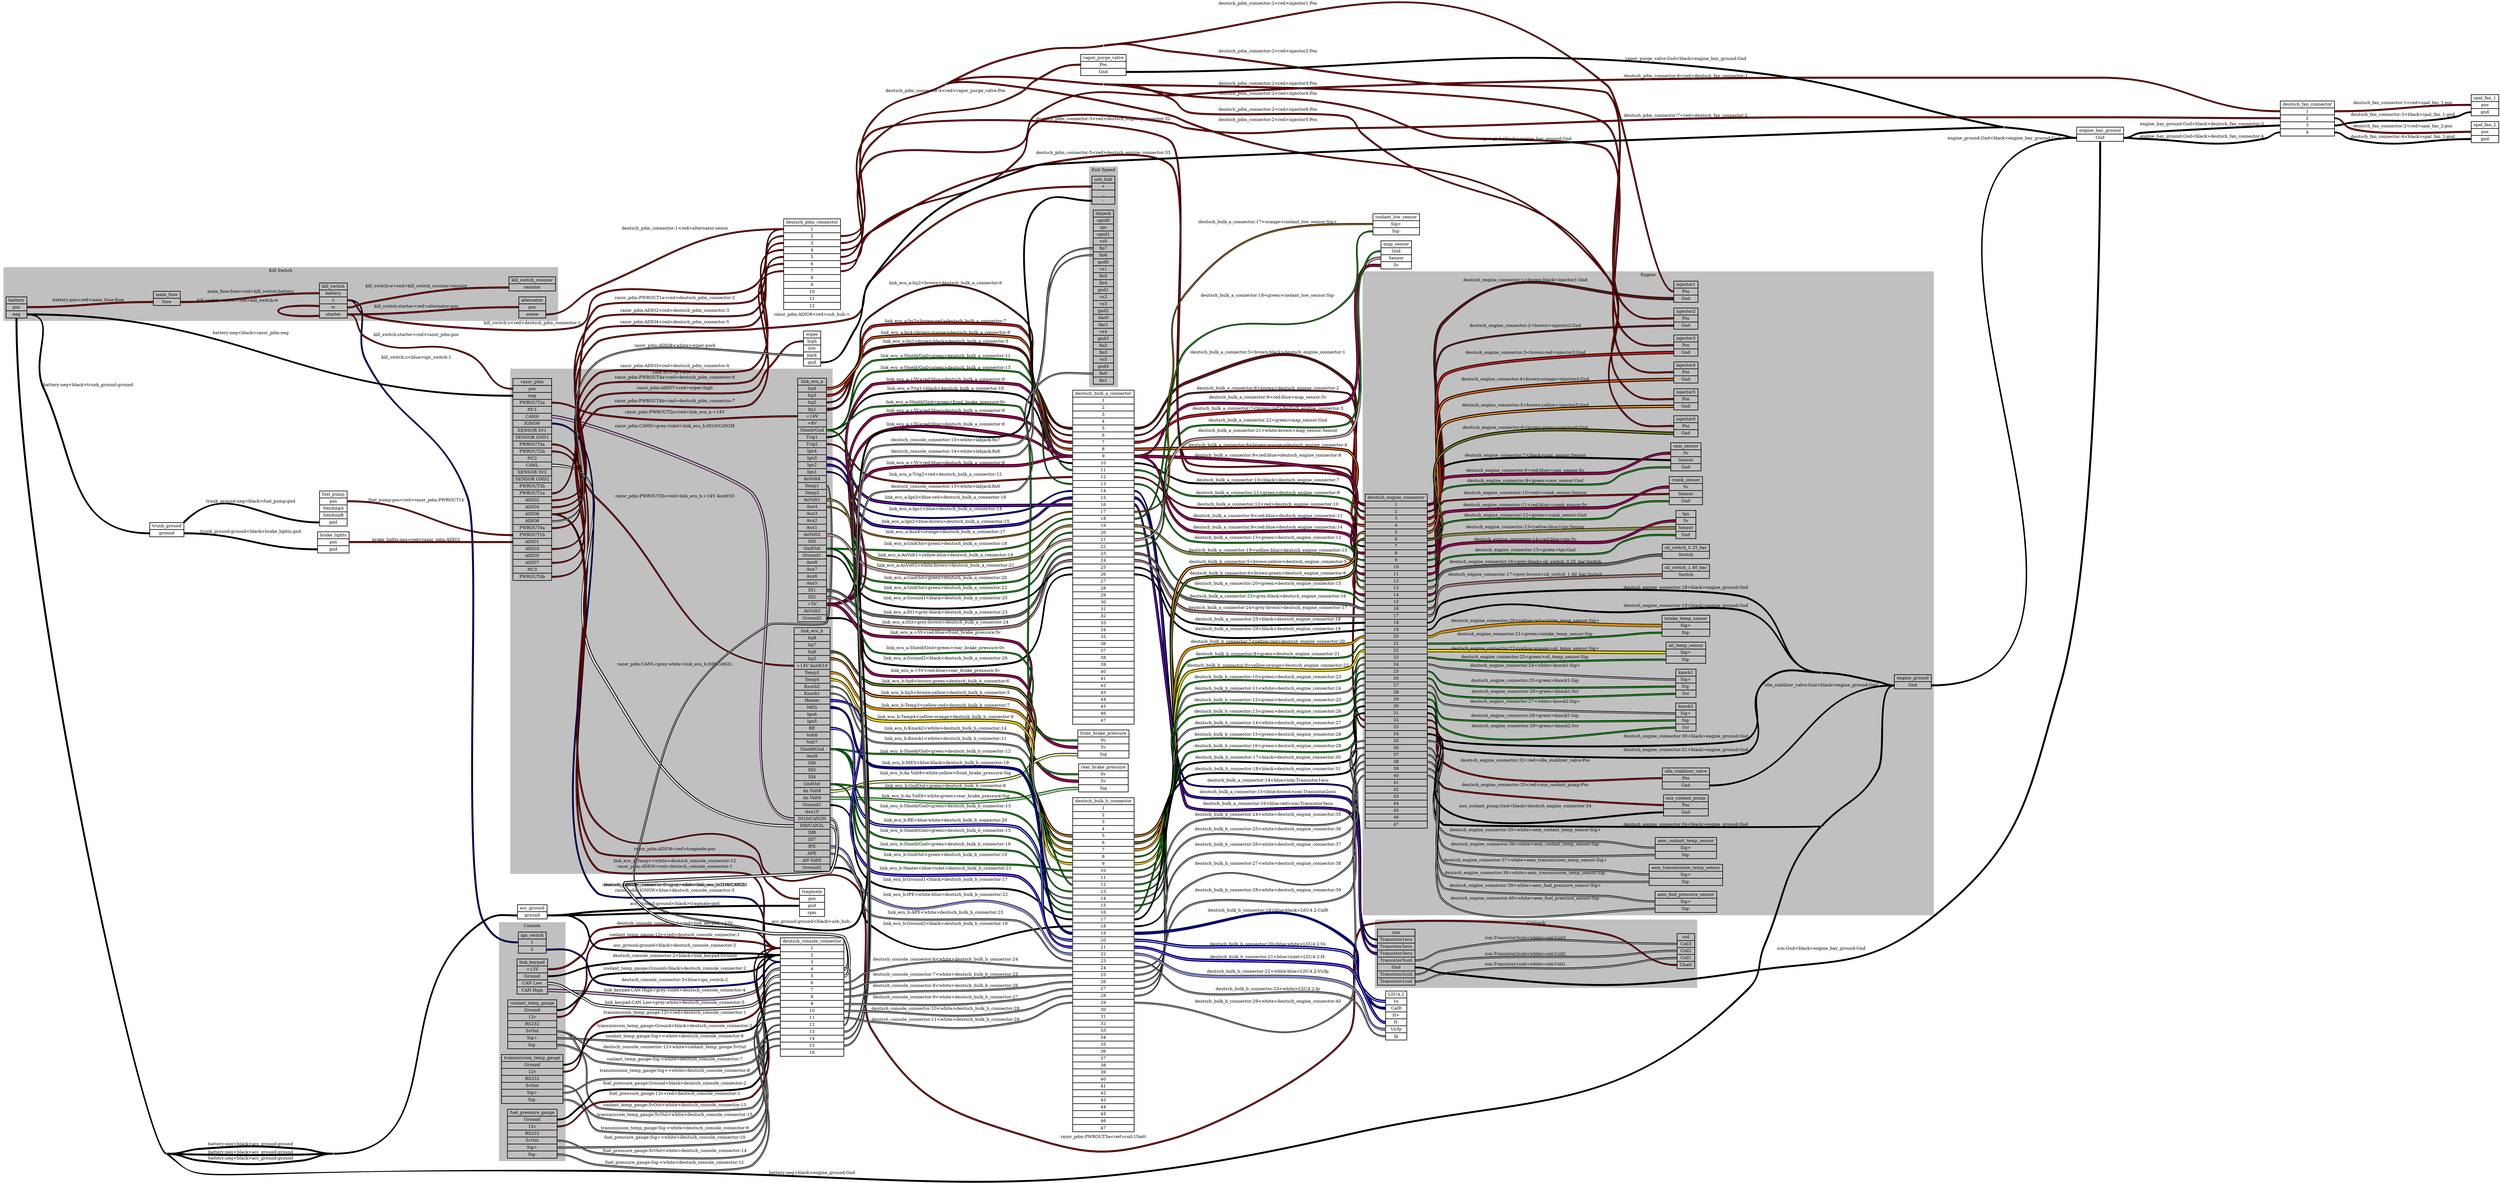 graph "" {
	graph [bb="0,0,8256,4372.9",
		concentrate=true,
		rankdir=LR,
		ranksep=1.5
	];
	node [label="\N"];
	subgraph cluster_Console {
		graph [bb="1646,375.52,1865,1158.5",
			color=grey,
			label=Console,
			lheight=0.21,
			lp="1755.5,1147",
			lwidth=0.79,
			style=filled
		];
		ign_switch	[height=0.97222,
			label="ign_switch | <1> 1 | <2> 2 ",
			pos="1755.5,958.52",
			rects="1709.5,970.02,1801.5,993.02 1709.5,947.02,1801.5,970.02 1709.5,924.02,1801.5,947.02",
			shape=record,
			style=bold,
			width=1.2778];
		link_keypad	[height=1.6111,
			label="link_keypad | <+12V> +12V | <Ground> Ground | <CAN Low> CAN Low | <CAN High> CAN High ",
			pos="1755.5,1069.5",
			rects="1705,1104,1806,1127 1705,1081,1806,1104 1705,1058,1806,1081 1705,1035,1806,1058 1705,1012,1806,1035",
			shape=record,
			style=bold,
			width=1.4028];
		coolant_temp_gauge	[height=2.25,
			label="coolant_temp_gauge | <Ground> Ground | <12v> 12v | <RS232> RS232 | <5vOut> 5vOut | <Sig+> Sig+ | <Sig-> Sig- ",
			pos="1755.5,824.52",
			rects="1674.5,882.02,1836.5,905.02 1674.5,859.02,1836.5,882.02 1674.5,836.02,1836.5,859.02 1674.5,813.02,1836.5,836.02 1674.5,790.02,1836.5,\
813.02 1674.5,767.02,1836.5,790.02 1674.5,744.02,1836.5,767.02",
			shape=record,
			style=bold,
			width=2.25];
		transmission_temp_gauge	[height=2.25,
			label="transmission_temp_gauge | <Ground> Ground | <12v> 12v | <RS232> RS232 | <5vOut> 5vOut | <Sig+> Sig+ | <Sig-> Sig- ",
			pos="1755.5,644.52",
			rects="1654,702.02,1857,725.02 1654,679.02,1857,702.02 1654,656.02,1857,679.02 1654,633.02,1857,656.02 1654,610.02,1857,633.02 1654,587.02,\
1857,610.02 1654,564.02,1857,587.02",
			shape=record,
			style=bold,
			width=2.8194];
		fuel_pressure_gauge	[height=2.25,
			label="fuel_pressure_gauge | <Ground> Ground | <12v> 12v | <RS232> RS232 | <5vOut> 5vOut | <Sig+> Sig+ | <Sig-> Sig- ",
			pos="1755.5,464.52",
			rects="1673.5,522.02,1837.5,545.02 1673.5,499.02,1837.5,522.02 1673.5,476.02,1837.5,499.02 1673.5,453.02,1837.5,476.02 1673.5,430.02,1837.5,\
453.02 1673.5,407.02,1837.5,430.02 1673.5,384.02,1837.5,407.02",
			shape=record,
			style=bold,
			width=2.2778];
	}
	subgraph cluster_Coilpack {
		graph [bb="4541.5,1222.5,5606,1445.5",
			color=grey,
			label=Coilpack,
			lheight=0.21,
			lp="5073.8,1434",
			lwidth=0.85,
			style=filled
		];
		icm	[height=2.5694,
			label="icm | <Transistor1ecu> Transistor1ecu | <Transistor2ecu> Transistor2ecu | <Transistor3ecu> Transistor3ecu | <Transistor3coil> Transistor3coil | <\
Gnd> Gnd | <Transistor2coil> Transistor2coil | <Transistor1coil> Transistor1coil ",
			pos="4611.5,1322.5",
			rects="4549.5,1391.5,4673.5,1414.5 4549.5,1368.5,4673.5,1391.5 4549.5,1345.5,4673.5,1368.5 4549.5,1322.5,4673.5,1345.5 4549.5,1299.5,4673.5,\
1322.5 4549.5,1276.5,4673.5,1299.5 4549.5,1253.5,4673.5,1276.5 4549.5,1230.5,4673.5,1253.5",
			shape=record,
			style=bold,
			width=1.7222];
		coil	[height=1.6111,
			label="coil | <Coil3> Coil3 | <Coil2> Coil2 | <Coil1> Coil1 | <Ubatt> Ubatt ",
			pos="5569,1288.5",
			rects="5540,1323,5598,1346 5540,1300,5598,1323 5540,1277,5598,1300 5540,1254,5598,1277 5540,1231,5598,1254",
			shape=record,
			style=bold,
			width=0.80556];
		icm:Transistor3coil -- coil:Coil3	[color="black:white:black",
			label="icm:Transistor3coil<white>coil:Coil3",
			labeltooltip="icm:Transistor3coil<white>coil:Coil3",
			lp="5038.5,1318",
			penwidth=2.5,
			pos="4674.5,1310.5 5058.7,1310.5 5154.8,1311.5 5539,1311.5"];
		icm:Transistor1coil -- coil:Coil1	[color="black:white:black",
			label="icm:Transistor1coil<white>coil:Coil1",
			labeltooltip="icm:Transistor1coil<white>coil:Coil1",
			lp="5038.5,1257",
			penwidth=2.5,
			pos="4674.5,1241.5 4956.5,1241.5 5027.2,1238 5309,1249.5 5411.4,1253.7 5436.5,1265.5 5539,1265.5"];
		icm:Transistor2coil -- coil:Coil2	[color="black:white:black",
			label="icm:Transistor2coil<white>coil:Coil2",
			labeltooltip="icm:Transistor2coil<white>coil:Coil2",
			lp="5038.5,1292",
			penwidth=2.5,
			pos="4674.5,1264.5 5058.9,1264.5 5154.6,1288.5 5539,1288.5"];
	}
	subgraph "cluster_Exit Speed" {
		graph [bb="3596.5,3274.5,3691.5,4000.5",
			color=grey,
			label="Exit Speed",
			lheight=0.21,
			lp="3644,3989",
			lwidth=1.10,
			style=filled
		];
		labjack	[height=8,
			label="labjack | <sgnd0> sgnd0 | < spc>  spc | < sgnd1>  sgnd1 | < vs0>  vs0 | <fio7> fio7 | < fio6>  fio6 | < gnd0>  gnd0 | < vs1>  vs1 | <\
fio5> fio5 | < fio4>  fio4 | < gnd1>  gnd1 | < vs2>  vs2 | <vs3> vs3 | < gnd2>  gnd2 | < dac0>  dac0 | < dac1>  dac1 | <vs4> vs4 | < \
gnd3>  gnd3 | < fio2>  fio2 | < fio3>  fio3 | <vs5> vs5 | < gnd4>  gnd4 | < fio0>  fio0 | < fio1>  fio1 ",
			pos="3643.5,3681.5",
			rects="3610,3946,3677,3969 3610,3923,3677,3946 3610,3900,3677,3923 3610,3877,3677,3900 3610,3854,3677,3877 3610,3831,3677,3854 3610,3808,\
3677,3831 3610,3785,3677,3808 3610,3762,3677,3785 3610,3739,3677,3762 3610,3716,3677,3739 3610,3693,3677,3716 3610,3670,3677,3693 \
3610,3647,3677,3670 3610,3624,3677,3647 3610,3601,3677,3624 3610,3578,3677,3601 3610,3555,3677,3578 3610,3532,3677,3555 3610,3509,\
3677,3532 3610,3486,3677,3509 3610,3463,3677,3486 3610,3440,3677,3463 3610,3417,3677,3440 3610,3394,3677,3417",
			shape=record,
			style=bold,
			width=0.93056];
		usb_hub	[height=1.2917,
			label="usb_hub | <+> + | <_> _ | <-> - ",
			pos="3643.5,3328.5",
			rects="3605.5,3351.5,3681.5,3374.5 3605.5,3328.5,3681.5,3351.5 3605.5,3305.5,3681.5,3328.5 3605.5,3282.5,3681.5,3305.5",
			shape=record,
			style=bold,
			width=1.0556];
	}
	subgraph "cluster_Link ECU & PDM" {
		graph [bb="1683.5,1411.5,2748,3080.5",
			color=grey,
			label="Link ECU & PDM",
			lheight=0.21,
			lp="2215.8,3069",
			lwidth=1.75,
			style=filled
		];
		razor_pdm	[height=9.2778,
			label="razor_pdm | <pos> pos | <neg> neg | <PWROUT2a> PWROUT2a | <NC1> NC1 | <CANH> CANH | <IGNSW> IGNSW | <SENSOR 5V1> SENSOR 5V1 | <SENSOR \
GND1> SENSOR GND1 | <PWROUT3a> PWROUT3a | <PWROUT2b> PWROUT2b | <NC2> NC2 | <CANL> CANL | <SENSOR 5V2> SENSOR 5V2 | <SENSOR GND2> \
SENSOR GND2 | <PWROUT3b> PWROUT3b | <PWROUT1a> PWROUT1a | <ADIO2> ADIO2 | <ADIO4> ADIO4 | <ADIO6> ADIO6 | <ADIO8> ADIO8 | <PWROUT4a> \
PWROUT4a | <PWROUT1b> PWROUT1b | <ADIO1> ADIO1 | <ADIO3> ADIO3 | <ADIO5> ADIO5 | <ADIO7> ADIO7 | <NC3> NC3 | <PWROUT4b> PWROUT4b ",
			pos="1755.5,2693.5",
			rects="1691.5,3004,1819.5,3027 1691.5,2981,1819.5,3004 1691.5,2958,1819.5,2981 1691.5,2935,1819.5,2958 1691.5,2912,1819.5,2935 1691.5,2889,\
1819.5,2912 1691.5,2866,1819.5,2889 1691.5,2843,1819.5,2866 1691.5,2820,1819.5,2843 1691.5,2797,1819.5,2820 1691.5,2774,1819.5,2797 \
1691.5,2751,1819.5,2774 1691.5,2728,1819.5,2751 1691.5,2705,1819.5,2728 1691.5,2682,1819.5,2705 1691.5,2659,1819.5,2682 1691.5,2636,\
1819.5,2659 1691.5,2613,1819.5,2636 1691.5,2590,1819.5,2613 1691.5,2567,1819.5,2590 1691.5,2544,1819.5,2567 1691.5,2521,1819.5,2544 \
1691.5,2498,1819.5,2521 1691.5,2475,1819.5,2498 1691.5,2452,1819.5,2475 1691.5,2429,1819.5,2452 1691.5,2406,1819.5,2429 1691.5,2383,\
1819.5,2406 1691.5,2360,1819.5,2383",
			shape=record,
			style=bold,
			width=1.7778];
		link_ecu_a	[height=11.194,
			label="link_ecu_a | <Inj4> Inj4 | <Inj3> Inj3 | <Inj2> Inj2 | <Inj1> Inj1 | <+14V> +14V | <+8V> +8V | <Shield/Gnd> Shield/Gnd | <Trig1> \
Trig1 | <Trig2> Trig2 | <Ign4> Ign4 | <Ign3> Ign3 | <Ign2> Ign2 | <Ign1> Ign1 | <AnVolt4> AnVolt4 | <Temp1> Temp1 | <Temp2> Temp2 | <\
AnVolt1> AnVolt1 | <Aux4> Aux4 | <Aux3> Aux3 | <Aux2> Aux2 | <Aux1> Aux1 | <AnVolt2> AnVolt2 | <DI3> DI3 | <GndOut> GndOut | <Ground1> \
Ground1 | <Aux8> Aux8 | <Aux7> Aux7 | <Aux6> Aux6 | <Aux5> Aux5 | <DI1> DI1 | <DI2> DI2 | <+5V> +5V | <AnVolt3> AnVolt3 | <Ground2> \
Ground2 ",
			pos="2680.5,2646.5",
			rects="2633,3026,2728,3049 2633,3003,2728,3026 2633,2980,2728,3003 2633,2957,2728,2980 2633,2934,2728,2957 2633,2911,2728,2934 2633,2888,\
2728,2911 2633,2865,2728,2888 2633,2842,2728,2865 2633,2819,2728,2842 2633,2796,2728,2819 2633,2773,2728,2796 2633,2750,2728,2773 \
2633,2727,2728,2750 2633,2704,2728,2727 2633,2681,2728,2704 2633,2658,2728,2681 2633,2635,2728,2658 2633,2612,2728,2635 2633,2589,\
2728,2612 2633,2566,2728,2589 2633,2543,2728,2566 2633,2520,2728,2543 2633,2497,2728,2520 2633,2474,2728,2497 2633,2451,2728,2474 \
2633,2428,2728,2451 2633,2405,2728,2428 2633,2382,2728,2405 2633,2359,2728,2382 2633,2336,2728,2359 2633,2313,2728,2336 2633,2290,\
2728,2313 2633,2267,2728,2290 2633,2244,2728,2267",
			shape=record,
			style=bold,
			width=1.3194];
		razor_pdm:PWROUT2a -- link_ecu_a:"+14V"	[color="black:red:black",
			label="razor_pdm:PWROUT2a<red>link_ecu_a:+14V",
			labeltooltip="razor_pdm:PWROUT2a<red>link_ecu_a:+14V",
			lp="2227,2941",
			penwidth=2.5,
			pos="1820.5,2946.5 1887.2,2946.5 1903.4,2937 1970,2933.5 2263.6,2918.3 2337.5,2922.5 2631.5,2922.5"];
		link_ecu_b	[height=11.194,
			label="link_ecu_b | <Inj8> Inj8 | <Inj7> Inj7 | <Inj6> Inj6 | <Inj5> Inj5 | <+14V Aux9/10> +14V Aux9/10 | <Temp3> Temp3 | <Temp4> Temp4 | <\
Knock2> Knock2 | <Knock1> Knock1 | <Heater> Heater | <MES> MES | <Ign6> Ign6 | <Ign5> Ign5 | <RE> RE | <Volt6> Volt6 | <Volt7> Volt7 | <\
Shield/Gnd> Shield/Gnd | <Aux9> Aux9 | <DI6> DI6 | <DI5> DI5 | <DI4> DI4 | <GndOut> GndOut | <An Volt8> An Volt8 | <An Volt9> An \
Volt9 | <Ground1> Ground1 | <Aux10> Aux10 | <DI10/CAN2H> DI10/CAN2H | <DI9/CAN2L> DI9/CAN2L | <DI8> DI8 | <DI7> DI7 | <IPE> IPE | <\
APE> APE | <AN Volt5> AN Volt5 | <Ground2> Ground2 ",
			pos="2680.5,1822.5",
			rects="2621,2202,2740,2225 2621,2179,2740,2202 2621,2156,2740,2179 2621,2133,2740,2156 2621,2110,2740,2133 2621,2087,2740,2110 2621,2064,\
2740,2087 2621,2041,2740,2064 2621,2018,2740,2041 2621,1995,2740,2018 2621,1972,2740,1995 2621,1949,2740,1972 2621,1926,2740,1949 \
2621,1903,2740,1926 2621,1880,2740,1903 2621,1857,2740,1880 2621,1834,2740,1857 2621,1811,2740,1834 2621,1788,2740,1811 2621,1765,\
2740,1788 2621,1742,2740,1765 2621,1719,2740,1742 2621,1696,2740,1719 2621,1673,2740,1696 2621,1650,2740,1673 2621,1627,2740,1650 \
2621,1604,2740,1627 2621,1581,2740,1604 2621,1558,2740,1581 2621,1535,2740,1558 2621,1512,2740,1535 2621,1489,2740,1512 2621,1466,\
2740,1489 2621,1443,2740,1466 2621,1420,2740,1443",
			shape=record,
			style=bold,
			width=1.6528];
		razor_pdm:PWROUT2b -- link_ecu_b:"+14V Aux9/10"	[color="black:red:black",
			label="razor_pdm:PWROUT2b<red>link_ecu_b:+14V Aux9/10",
			labeltooltip="razor_pdm:PWROUT2b<red>link_ecu_b:+14V Aux9/10",
			lp="2227,2501",
			penwidth=2.5,
			pos="1820.5,2785.5 1966.3,2785.5 1870.7,2600.3 1970,2493.5 2200,2246 2281.6,2098.5 2619.5,2098.5"];
		razor_pdm:CANH -- link_ecu_b:"DI10/CAN2H"	[color="black:grey:violet:grey:black",
			label="razor_pdm:CANH<grey:violet>link_ecu_b:DI10/CAN2H",
			labeltooltip="razor_pdm:CANH<grey:violet>link_ecu_b:DI10/CAN2H",
			lp="2227,2897",
			penwidth=2.5,
			pos="1820.5,2900.5 2163,2900.5 2292.9,2792.7 2484,2508.5 2598.8,2337.8 2413.7,1592.5 2619.5,1592.5"];
		razor_pdm:CANL -- link_ecu_b:"DI9/CAN2L"	[color="black:grey:white:grey:black",
			label="razor_pdm:CANL<grey:white>link_ecu_b:DI9/CAN2L",
			labeltooltip="razor_pdm:CANL<grey:white>link_ecu_b:DI9/CAN2L",
			lp="2227,2098",
			penwidth=2.5,
			pos="1820.5,2739.5 2116.5,2739.5 1812.6,2341.2 1970,2090.5 2166.8,1777.1 2249.4,1569.5 2619.5,1569.5"];
	}
	subgraph cluster_Engine {
		graph [bb="4501,1483.5,6388,3590.5",
			color=grey,
			label=Engine,
			lheight=0.21,
			lp="5444.5,3579",
			lwidth=0.71,
			style=filled
		];
		deutsch_engine_connector	[height=15.347,
			label="deutsch_engine_connector | <1> 1 | <2> 2 | <3> 3 | <4> 4 | <5> 5 | <6> 6 | <7> 7 | <8> 8 | <9> 9 | <10> 10 | <11> 11 | <12> 12 | <\
13> 13 | <14> 14 | <15> 15 | <16> 16 | <17> 17 | <18> 18 | <19> 19 | <20> 20 | <21> 21 | <22> 22 | <23> 23 | <24> 24 | <25> 25 | <\
26> 26 | <27> 27 | <28> 28 | <29> 29 | <30> 30 | <31> 31 | <32> 32 | <33> 33 | <34> 34 | <35> 35 | <36> 36 | <37> 37 | <38> 38 | <\
39> 39 | <40> 40 | <41> 41 | <42> 42 | <43> 43 | <44> 44 | <45> 45 | <46> 46 | <47> 47 ",
			pos="4611.5,2307.5",
			rects="4509,2836.5,4714,2859.5 4509,2813.5,4714,2836.5 4509,2790.5,4714,2813.5 4509,2767.5,4714,2790.5 4509,2744.5,4714,2767.5 4509,2721.5,\
4714,2744.5 4509,2698.5,4714,2721.5 4509,2675.5,4714,2698.5 4509,2652.5,4714,2675.5 4509,2629.5,4714,2652.5 4509,2606.5,4714,2629.5 \
4509,2583.5,4714,2606.5 4509,2560.5,4714,2583.5 4509,2537.5,4714,2560.5 4509,2514.5,4714,2537.5 4509,2491.5,4714,2514.5 4509,2468.5,\
4714,2491.5 4509,2445.5,4714,2468.5 4509,2422.5,4714,2445.5 4509,2399.5,4714,2422.5 4509,2376.5,4714,2399.5 4509,2353.5,4714,2376.5 \
4509,2330.5,4714,2353.5 4509,2307.5,4714,2330.5 4509,2284.5,4714,2307.5 4509,2261.5,4714,2284.5 4509,2238.5,4714,2261.5 4509,2215.5,\
4714,2238.5 4509,2192.5,4714,2215.5 4509,2169.5,4714,2192.5 4509,2146.5,4714,2169.5 4509,2123.5,4714,2146.5 4509,2100.5,4714,2123.5 \
4509,2077.5,4714,2100.5 4509,2054.5,4714,2077.5 4509,2031.5,4714,2054.5 4509,2008.5,4714,2031.5 4509,1985.5,4714,2008.5 4509,1962.5,\
4714,1985.5 4509,1939.5,4714,1962.5 4509,1916.5,4714,1939.5 4509,1893.5,4714,1916.5 4509,1870.5,4714,1893.5 4509,1847.5,4714,1870.5 \
4509,1824.5,4714,1847.5 4509,1801.5,4714,1824.5 4509,1778.5,4714,1801.5 4509,1755.5,4714,1778.5",
			shape=record,
			style=bold,
			width=2.8472];
		engine_ground	[height=0.65278,
			label="engine_ground | <Gnd> Gnd ",
			pos="6319,2026.5",
			rects="6258,2026.5,6380,2049.5 6258,2003.5,6380,2026.5",
			shape=record,
			style=bold,
			width=1.6944];
		deutsch_engine_connector:34 -- engine_ground:Gnd	[color="black:black:black",
			label="deutsch_engine_connector:34<black>engine_ground:Gnd",
			labeltooltip="deutsch_engine_connector:34<black>engine_ground:Gnd",
			lp="5569,1776",
			penwidth=2.5,
			pos="4714,2065.5 4838.1,2065.5 4672.7,1871.1 4768,1791.5 4789.2,1773.8 5985.2,1756.4 6015.5,1773.5"];
		deutsch_engine_connector:18 -- engine_ground:Gnd	[color="black:black:black",
			label="deutsch_engine_connector:18<black>engine_ground:Gnd",
			labeltooltip="deutsch_engine_connector:18<black>engine_ground:Gnd",
			lp="5569,2556",
			penwidth=2.5,
			pos="4714,2434.5 4754,2434.5 4732.4,2488.2 4768,2506.5 4867.5,2557.7 5671.8,2563.7 5775,2520.5 5915.5,2461.7 5872.2,2328.1 6015.5,2276.5"];
		deutsch_engine_connector:19 -- engine_ground:Gnd	[color="black:black:black",
			label="deutsch_engine_connector:19<black>engine_ground:Gnd",
			labeltooltip="deutsch_engine_connector:19<black>engine_ground:Gnd",
			lp="5569,2508",
			penwidth=2.5,
			pos="4714,2411.5 4748.3,2411.5 4736.5,2453.1 4768,2466.5 4870.9,2510.5 5669.7,2512.3 5775,2474.5 5905.3,2427.8 5885.2,2323.2 6015.5,2276.5"];
		deutsch_engine_connector:30 -- engine_ground:Gnd	[color="black:black:black",
			label="deutsch_engine_connector:30<black>engine_ground:Gnd",
			labeltooltip="deutsch_engine_connector:30<black>engine_ground:Gnd",
			lp="5569,2069",
			penwidth=2.5,
			pos="4714,2157.5 4764.9,2157.5 4724.3,2082.7 4768,2056.5 4864,1999 5670.7,2021 5775,2061.5 5908.7,2113.4 5880.5,2324.9 6015.5,2276.5"];
		deutsch_engine_connector:31 -- engine_ground:Gnd	[color="black:black:black",
			label="deutsch_engine_connector:31<black>engine_ground:Gnd",
			labeltooltip="deutsch_engine_connector:31<black>engine_ground:Gnd",
			lp="5569,2012",
			penwidth=2.5,
			pos="6017.5,2276.5 6091.7,2249.7 6178.6,2015.4 6257.5,2014.5;4714,2134.5 4771.3,2134.5 4720.1,2048.9 4768,2017.5 4791.4,2002.2 5749.5,\
1993 5775,2004.5 5922.1,2070.8 5863.7,2331.4 6015.5,2276.5"];
		tps	[height=1.2917,
			label="tps | <5v> 5v | <Sensor> Sensor | <Gnd> Gnd ",
			pos="5569,2762.5",
			rects="5536,2785.5,5602,2808.5 5536,2762.5,5602,2785.5 5536,2739.5,5602,2762.5 5536,2716.5,5602,2739.5",
			shape=record,
			style=bold,
			width=0.91667];
		deutsch_engine_connector:15 -- tps:Gnd	[color="black:green:black",
			label="deutsch_engine_connector:15<green>tps:Gnd",
			labeltooltip="deutsch_engine_connector:15<green>tps:Gnd",
			lp="5038.5,2669",
			penwidth=2.5,
			pos="4714,2503.5 4778.2,2503.5 4715.6,2600.4 4768,2637.5 4817.1,2672.3 5253,2639.5 5309,2661.5 5338.3,2673.1 5334.1,2694.9 5363,2707.5 \
5433.6,2738.2 5458,2727.5 5535,2727.5"];
		deutsch_engine_connector:13 -- tps:Sensor	[color="black:yellow:blue:yellow:black",
			label="deutsch_engine_connector:13<yellow:blue>tps:Sensor",
			labeltooltip="deutsch_engine_connector:13<yellow:blue>tps:Sensor",
			lp="5038.5,2745",
			penwidth=2.5,
			pos="4714,2549.5 4791.2,2549.5 4706.5,2667.9 4768,2714.5 4792,2732.7 5279,2736 5309,2737.5 5409.5,2742.5 5434.4,2750.5 5535,2750.5"];
		deutsch_engine_connector:14 -- tps:"5v"	[color="black:red:blue:red:black",
			label="deutsch_engine_connector:14<red:blue>tps:5v",
			labeltooltip="deutsch_engine_connector:14<red:blue>tps:5v",
			lp="5038.5,2703",
			penwidth=2.5,
			pos="4714,2526.5 4784.9,2526.5 4710.8,2634.8 4768,2676.5 4816.6,2712 5249.9,2684.4 5309,2695.5 5413.6,2715.2 5428.6,2774.5 5535,2774.5"];
		cam_sensor	[height=1.2917,
			label="cam_sensor | <5v> 5v | <Sensor> Sensor | <Gnd> Gnd ",
			pos="5569,2984.5",
			rects="5519,3007.5,5619,3030.5 5519,2984.5,5619,3007.5 5519,2961.5,5619,2984.5 5519,2938.5,5619,2961.5",
			shape=record,
			style=bold,
			width=1.3889];
		deutsch_engine_connector:9 -- cam_sensor:Gnd	[color="black:green:black",
			label="deutsch_engine_connector:9<green>cam_sensor:Gnd",
			labeltooltip="deutsch_engine_connector:9<green>cam_sensor:Gnd",
			lp="5038.5,2897",
			penwidth=2.5,
			pos="4714,2641.5 4816.8,2641.5 4688.6,2801.1 4768,2866.5 4814.4,2904.8 5252.3,2869.5 5309,2889.5 5337.2,2899.5 5335.3,2918.4 5363,2929.5 \
5427.4,2955.5 5448.5,2949.5 5518,2949.5"];
		deutsch_engine_connector:7 -- cam_sensor:Sensor	[color="black:black:black",
			label="deutsch_engine_connector:7<black>cam_sensor:Sensor",
			labeltooltip="deutsch_engine_connector:7<black>cam_sensor:Sensor",
			lp="5038.5,2985",
			penwidth=2.5,
			pos="4714,2687.5 4829.8,2687.5 4679.5,2867.8 4768,2942.5 4831.7,2996.3 5434.6,2972.5 5518,2972.5"];
		deutsch_engine_connector:8 -- cam_sensor:"5v"	[color="black:red:blue:red:black",
			label="deutsch_engine_connector:8<red:blue>cam_sensor:5v",
			labeltooltip="deutsch_engine_connector:8<red:blue>cam_sensor:5v",
			lp="5038.5,2931",
			penwidth=2.5,
			pos="4714,2664.5 4823.3,2664.5 4683.8,2834.7 4768,2904.5 4791.2,2923.7 5279.4,2918 5309,2923.5 5405.7,2941.7 5419.6,2996.5 5518,2996.5"];
		crank_sensor	[height=1.2917,
			label="crank_sensor | <5v> 5v | <Sensor> Sensor | <Gnd> Gnd ",
			pos="5569,2873.5",
			rects="5514,2896.5,5624,2919.5 5514,2873.5,5624,2896.5 5514,2850.5,5624,2873.5 5514,2827.5,5624,2850.5",
			shape=record,
			style=bold,
			width=1.5278];
		deutsch_engine_connector:12 -- crank_sensor:Gnd	[color="black:green:black",
			label="deutsch_engine_connector:12<green>crank_sensor:Gnd",
			labeltooltip="deutsch_engine_connector:12<green>crank_sensor:Gnd",
			lp="5038.5,2783",
			penwidth=2.5,
			pos="4714,2572.5 4797.5,2572.5 4702.1,2701.3 4768,2752.5 4815.5,2789.5 5252.6,2754.5 5309,2775.5 5337.7,2786.3 5334.8,2806.5 5363,2818.5 \
5424.9,2844.9 5445.7,2838.5 5513,2838.5"];
		deutsch_engine_connector:10 -- crank_sensor:Sensor	[color="black:red:black",
			label="deutsch_engine_connector:10<red>crank_sensor:Sensor",
			labeltooltip="deutsch_engine_connector:10<red>crank_sensor:Sensor",
			lp="5038.5,2859",
			penwidth=2.5,
			pos="4714,2618.5 4810.4,2618.5 4693.1,2767.9 4768,2828.5 4791.4,2847.5 5278.9,2850.1 5309,2851.5 5399.7,2855.7 5422.2,2861.5 5513,2861.5"];
		deutsch_engine_connector:11 -- crank_sensor:"5v"	[color="black:red:blue:red:black",
			label="deutsch_engine_connector:11<red:blue>crank_sensor:5v",
			labeltooltip="deutsch_engine_connector:11<red:blue>crank_sensor:5v",
			lp="5038.5,2817",
			penwidth=2.5,
			pos="4714,2595.5 4803.9,2595.5 4697.4,2734.8 4768,2790.5 4791.6,2809.1 5279.5,2803.7 5309,2809.5 5403.9,2828.4 5416.2,2885.5 5513,2885.5"];
		knock1	[height=1.2917,
			label="knock1 | <Sig+> Sig+ | <Sig-> Sig- | <Scr> Scr ",
			pos="5569,2242.5",
			rects="5535.5,2265.5,5602.5,2288.5 5535.5,2242.5,5602.5,2265.5 5535.5,2219.5,5602.5,2242.5 5535.5,2196.5,5602.5,2219.5",
			shape=record,
			style=bold,
			width=0.93056];
		deutsch_engine_connector:26 -- knock1:Scr	[color="black:green:black",
			label="deutsch_engine_connector:26<green>knock1:Scr",
			labeltooltip="deutsch_engine_connector:26<green>knock1:Scr",
			lp="5038.5,2214",
			penwidth=2.5,
			pos="4714,2249.5 4744.7,2249.5 4739,2216.6 4768,2206.5 4881.5,2166.9 5188.8,2206.3 5309,2206.5 5409,2206.7 5434,2207.5 5534,2207.5"];
		deutsch_engine_connector:24 -- knock1:"Sig+"	[color="black:white:black",
			label="deutsch_engine_connector:24<white>knock1:Sig+",
			labeltooltip="deutsch_engine_connector:24<white>knock1:Sig+",
			lp="5038.5,2302",
			penwidth=2.5,
			pos="4714,2295.5 5078.9,2295.5 5169.1,2254.5 5534,2254.5"];
		deutsch_engine_connector:25 -- knock1:"Sig-"	[color="black:green:black",
			label="deutsch_engine_connector:25<green>knock1:Sig-",
			labeltooltip="deutsch_engine_connector:25<green>knock1:Sig-",
			lp="5038.5,2249",
			penwidth=2.5,
			pos="4714,2272.5 4741.7,2272.5 4741.3,2248.8 4768,2241.5 4850.1,2219 5448.9,2230.5 5534,2230.5"];
		knock2	[height=1.2917,
			label="knock2 | <Sig+> Sig+ | <Sig-> Sig- | <Scr> Scr ",
			pos="5569,2131.5",
			rects="5535.5,2154.5,5602.5,2177.5 5535.5,2131.5,5602.5,2154.5 5535.5,2108.5,5602.5,2131.5 5535.5,2085.5,5602.5,2108.5",
			shape=record,
			style=bold,
			width=0.93056];
		deutsch_engine_connector:29 -- knock2:Scr	[color="black:green:black",
			label="deutsch_engine_connector:29<green>knock2:Scr",
			labeltooltip="deutsch_engine_connector:29<green>knock2:Scr",
			lp="5038.5,2100",
			penwidth=2.5,
			pos="4714,2180.5 4759.9,2180.5 4728,2114.9 4768,2092.5 4916.5,2009.4 5363.8,2096.5 5534,2096.5"];
		deutsch_engine_connector:27 -- knock2:"Sig+"	[color="black:white:black",
			label="deutsch_engine_connector:27<white>knock2:Sig+",
			labeltooltip="deutsch_engine_connector:27<white>knock2:Sig+",
			lp="5038.5,2177",
			penwidth=2.5,
			pos="4714,2226.5 4748.9,2226.5 4736.2,2183.9 4768,2169.5 4806.8,2152 5491.4,2143.5 5534,2143.5"];
		deutsch_engine_connector:28 -- knock2:"Sig-"	[color="black:green:black",
			label="deutsch_engine_connector:28<green>knock2:Sig-",
			labeltooltip="deutsch_engine_connector:28<green>knock2:Sig-",
			lp="5038.5,2135",
			penwidth=2.5,
			pos="4714,2203.5 4755.4,2203.5 4731.3,2146.7 4768,2127.5 4843.4,2088.1 5448.9,2119.5 5534,2119.5"];
		intake_temp_sensor	[height=0.97222,
			label="intake_temp_sensor | <Sig+> Sig+ | <Sig-> Sig- ",
			pos="5569,2430.5",
			rects="5490,2442,5648,2465 5490,2419,5648,2442 5490,2396,5648,2419",
			shape=record,
			style=bold,
			width=2.1944];
		deutsch_engine_connector:21 -- intake_temp_sensor:"Sig-"	[color="black:green:black",
			label="deutsch_engine_connector:21<green>intake_temp_sensor:Sig-",
			labeltooltip="deutsch_engine_connector:21<green>intake_temp_sensor:Sig-",
			lp="5038.5,2404",
			penwidth=2.5,
			pos="4714,2365.5 4978.8,2365.5 5044.6,2381.6 5309,2396.5 5389,2401.1 5408.9,2407.5 5489,2407.5"];
		deutsch_engine_connector:20 -- intake_temp_sensor:"Sig+"	[color="black:yellow:red:yellow:black",
			label="deutsch_engine_connector:20<yellow:red>intake_temp_sensor:Sig+",
			labeltooltip="deutsch_engine_connector:20<yellow:red>intake_temp_sensor:Sig+",
			lp="5038.5,2455",
			penwidth=2.5,
			pos="4714,2388.5 4740.1,2388.5 4742.5,2406 4768,2411.5 5081.2,2479.8 5168.4,2430.5 5489,2430.5"];
		oil_temp_sensor	[height=0.97222,
			label="oil_temp_sensor | <Sig+> Sig+ | <Sig-> Sig- ",
			pos="5569,2342.5",
			rects="5503.5,2354,5634.5,2377 5503.5,2331,5634.5,2354 5503.5,2308,5634.5,2331",
			shape=record,
			style=bold,
			width=1.8194];
		deutsch_engine_connector:23 -- oil_temp_sensor:"Sig-"	[color="black:green:black",
			label="deutsch_engine_connector:23<green>oil_temp_sensor:Sig-",
			labeltooltip="deutsch_engine_connector:23<green>oil_temp_sensor:Sig-",
			lp="5038.5,2327",
			penwidth=2.5,
			pos="4714,2319.5 5064.2,2319.5 5151.8,2319.5 5502,2319.5"];
		deutsch_engine_connector:22 -- oil_temp_sensor:"Sig+"	[color="black:yellow:orange:yellow:black",
			label="deutsch_engine_connector:22<yellow:orange>oil_temp_sensor:Sig+",
			labeltooltip="deutsch_engine_connector:22<yellow:orange>oil_temp_sensor:Sig+",
			lp="5038.5,2350",
			penwidth=2.5,
			pos="4714,2342.5 5064.2,2342.5 5151.8,2342.5 5502,2342.5"];
		"oil_switch_0.25_bar"	[height=0.65278,
			label="oil_switch_0.25_bar | <Switch> Switch ",
			pos="5569,2674.5",
			rects="5491,2674.5,5647,2697.5 5491,2651.5,5647,2674.5",
			shape=record,
			style=bold,
			width=2.1667];
		deutsch_engine_connector:16 -- "oil_switch_0.25_bar":Switch	[color="black:grey:black:grey:black",
			label="deutsch_engine_connector:16<grey:black>oil_switch_0.25_bar:Switch",
			labeltooltip="deutsch_engine_connector:16<grey:black>oil_switch_0.25_bar:Switch",
			lp="5038.5,2630",
			penwidth=2.5,
			pos="4714,2480.5 4771.3,2480.5 4720.5,2565.5 4768,2597.5 4817.9,2631.1 5250,2610.5 5309,2622.5 5334.1,2627.6 5338.2,2636.1 5363,2642.5 \
5418.3,2657 5432.9,2662.5 5490,2662.5"];
		"oil_switch_1.40_bar"	[height=0.65278,
			label="oil_switch_1.40_bar | <Switch> Switch ",
			pos="5569,2609.5",
			rects="5491,2609.5,5647,2632.5 5491,2586.5,5647,2609.5",
			shape=record,
			style=bold,
			width=2.1667];
		deutsch_engine_connector:17 -- "oil_switch_1.40_bar":Switch	[color="black:grey:brown:grey:black",
			label="deutsch_engine_connector:17<grey:brown>oil_switch_1.40_bar:Switch",
			labeltooltip="deutsch_engine_connector:17<grey:brown>oil_switch_1.40_bar:Switch",
			lp="5038.5,2590",
			penwidth=2.5,
			pos="4714,2457.5 4763.7,2457.5 4725.8,2529.2 4768,2555.5 4819,2587.4 5248.9,2578.5 5309,2582.5 5389.5,2587.9 5409.3,2597.5 5490,2597.5"];
		idle_stablizer_valve	[height=0.97222,
			label="idle_stablizer_valve | <Pos> Pos | <Gnd> Gnd ",
			pos="5569,1929.5",
			rects="5491,1941,5647,1964 5491,1918,5647,1941 5491,1895,5647,1918",
			shape=record,
			style=bold,
			width=2.1667];
		deutsch_engine_connector:32 -- idle_stablizer_valve:Pos	[color="black:red:black",
			label="deutsch_engine_connector:32<red>idle_stablizer_valve:Pos",
			labeltooltip="deutsch_engine_connector:32<red>idle_stablizer_valve:Pos",
			lp="5038.5,1988",
			penwidth=2.5,
			pos="4714,2111.5 4777,2111.5 4716.9,2017.4 4768,1980.5 4833.2,1933.5 5409.6,1929.5 5490,1929.5"];
		aux_coolant_pump	[height=0.97222,
			label="aux_coolant_pump | <Pos> Pos | <Gnd> Gnd ",
			pos="5569,1841.5",
			rects="5495,1853,5643,1876 5495,1830,5643,1853 5495,1807,5643,1830",
			shape=record,
			style=bold,
			width=2.0556];
		deutsch_engine_connector:33 -- aux_coolant_pump:Pos	[color="black:red:black",
			label="deutsch_engine_connector:33<red>aux_coolant_pump:Pos",
			labeltooltip="deutsch_engine_connector:33<red>aux_coolant_pump:Pos",
			lp="5038.5,1920",
			penwidth=2.5,
			pos="4714,2088.5 4795.8,2088.5 4704.1,1963.6 4768,1912.5 4815.1,1874.9 5249.1,1878.6 5309,1871.5 5391.7,1861.7 5410.7,1841.5 5494,1841.5"];
		aem_coolant_temp_sensor	[height=0.97222,
			label="aem_coolant_temp_sensor | <Sig+> Sig+ | <Sig-> Sig- ",
			pos="5569,1702.5",
			rects="5467.5,1714,5670.5,1737 5467.5,1691,5670.5,1714 5467.5,1668,5670.5,1691",
			shape=record,
			style=bold,
			width=2.8194];
		deutsch_engine_connector:36 -- aem_coolant_temp_sensor:"Sig-"	[color="black:white:black",
			label="deutsch_engine_connector:36<white>aem_coolant_temp_sensor:Sig-",
			labeltooltip="deutsch_engine_connector:36<white>aem_coolant_temp_sensor:Sig-",
			lp="5038.5,1714",
			penwidth=2.5,
			pos="4714,2019.5 4855.2,2019.5 4661.8,1799.5 4768,1706.5 4826.4,1655.4 5388.4,1679.5 5466,1679.5"];
		deutsch_engine_connector:35 -- aem_coolant_temp_sensor:"Sig+"	[color="black:white:black",
			label="deutsch_engine_connector:35<white>aem_coolant_temp_sensor:Sig+",
			labeltooltip="deutsch_engine_connector:35<white>aem_coolant_temp_sensor:Sig+",
			lp="5038.5,1761",
			penwidth=2.5,
			pos="4714,2042.5 4844.7,2042.5 4670,1839.9 4768,1753.5 4813.2,1713.7 5249,1726.9 5309,1721.5 5379,1715.2 5395.7,1702.5 5466,1702.5"];
		aem_transmission_temp_sensor	[height=0.97222,
			label="aem_transmission_temp_sensor | <Sig+> Sig+ | <Sig-> Sig- ",
			pos="5569,1614.5",
			rects="5447.5,1626,5690.5,1649 5447.5,1603,5690.5,1626 5447.5,1580,5690.5,1603",
			shape=record,
			style=bold,
			width=3.375];
		deutsch_engine_connector:38 -- aem_transmission_temp_sensor:"Sig-"	[color="black:white:black",
			label="deutsch_engine_connector:38<white>aem_transmission_temp_sensor:Sig-",
			labeltooltip="deutsch_engine_connector:38<white>aem_transmission_temp_sensor:Sig-",
			lp="5038.5,1618",
			penwidth=2.5,
			pos="4714,1973.5 4795.6,1973.5 4707,1664.6 4768,1610.5 4824.4,1560.5 5370.6,1591.5 5446,1591.5"];
		deutsch_engine_connector:37 -- aem_transmission_temp_sensor:"Sig+"	[color="black:white:black",
			label="deutsch_engine_connector:37<white>aem_transmission_temp_sensor:Sig+",
			labeltooltip="deutsch_engine_connector:37<white>aem_transmission_temp_sensor:Sig+",
			lp="5038.5,1662",
			penwidth=2.5,
			pos="4714,1996.5 4790.9,1996.5 4710.9,1706.1 4768,1654.5 4812.7,1614.2 5248.9,1629.5 5309,1625.5 5369.9,1621.4 5384.9,1614.5 5446,1614.5"];
		aem_fuel_pressure_sensor	[height=0.97222,
			label="aem_fuel_pressure_sensor | <Sig+> Sig+ | <Sig-> Sig- ",
			pos="5569,1526.5",
			rects="5467,1538,5671,1561 5467,1515,5671,1538 5467,1492,5671,1515",
			shape=record,
			style=bold,
			width=2.8333];
		deutsch_engine_connector:40 -- aem_fuel_pressure_sensor:"Sig-"	[color="black:white:black",
			label="deutsch_engine_connector:40<white>aem_fuel_pressure_sensor:Sig-",
			labeltooltip="deutsch_engine_connector:40<white>aem_fuel_pressure_sensor:Sig-",
			lp="5038.5,1529",
			penwidth=2.5,
			pos="4714,1927.5 4805,1927.5 4700.3,1582.4 4768,1521.5 4825.7,1469.7 5388.4,1503.5 5466,1503.5"];
		deutsch_engine_connector:39 -- aem_fuel_pressure_sensor:"Sig+"	[color="black:white:black",
			label="deutsch_engine_connector:39<white>aem_fuel_pressure_sensor:Sig+",
			labeltooltip="deutsch_engine_connector:39<white>aem_fuel_pressure_sensor:Sig+",
			lp="5038.5,1570",
			penwidth=2.5,
			pos="4714,1950.5 4801.1,1950.5 4703.7,1621.2 4768,1562.5 4790.2,1542.2 5279,1538.2 5309,1536.5 5378.8,1532.6 5396.1,1526.5 5466,1526.5"];
		injector1	[height=0.97222,
			label="injector1 | <Pos> Pos | <Gnd> Gnd ",
			pos="5569,3524.5",
			rects="5529,3536,5609,3559 5529,3513,5609,3536 5529,3490,5609,3513",
			shape=record,
			style=bold,
			width=1.1111];
		deutsch_engine_connector:1 -- injector1:Gnd	[color="black:brown:black:brown:black",
			label="deutsch_engine_connector:1<brown:black>injector1:Gnd",
			labeltooltip="deutsch_engine_connector:1<brown:black>injector1:Gnd",
			lp="5038.5,3573",
			penwidth=2.5,
			pos="4714,2825.5 4851.4,2825.5 4670.4,3344.8 4768,3441.5 5008.6,3680.1 5189.2,3501.5 5528,3501.5"];
		injector2	[height=0.97222,
			label="injector2 | <Pos> Pos | <Gnd> Gnd ",
			pos="5569,3436.5",
			rects="5529,3448,5609,3471 5529,3425,5609,3448 5529,3402,5609,3425",
			shape=record,
			style=bold,
			width=1.1111];
		deutsch_engine_connector:2 -- injector2:Gnd	[color="black:brown:black",
			label="deutsch_engine_connector:2<brown>injector2:Gnd",
			labeltooltip="deutsch_engine_connector:2<brown>injector2:Gnd",
			lp="5038.5,3430",
			penwidth=2.5,
			pos="4714,2802.5 4834.6,2802.5 4682.4,3257.5 4768,3342.5 4888.3,3462.1 5358.4,3413.5 5528,3413.5"];
		injector3	[height=0.97222,
			label="injector3 | <Pos> Pos | <Gnd> Gnd ",
			pos="5569,3348.5",
			rects="5529,3360,5609,3383 5529,3337,5609,3360 5529,3314,5609,3337",
			shape=record,
			style=bold,
			width=1.1111];
		deutsch_engine_connector:3 -- injector3:Gnd	[color="black:brown:red:brown:black",
			label="deutsch_engine_connector:3<brown:red>injector3:Gnd",
			labeltooltip="deutsch_engine_connector:3<brown:red>injector3:Gnd",
			lp="5038.5,3331",
			penwidth=2.5,
			pos="4714,2779.5 4823.3,2779.5 4689.3,3192.6 4768,3268.5 4828.9,3327.3 5443.3,3325.5 5528,3325.5"];
		injector4	[height=0.97222,
			label="injector4 | <Pos> Pos | <Gnd> Gnd ",
			pos="5569,3260.5",
			rects="5529,3272,5609,3295 5529,3249,5609,3272 5529,3226,5609,3249",
			shape=record,
			style=bold,
			width=1.1111];
		deutsch_engine_connector:4 -- injector4:Gnd	[color="black:brown:orange:brown:black",
			label="deutsch_engine_connector:4<brown:orange>injector4:Gnd",
			labeltooltip="deutsch_engine_connector:4<brown:orange>injector4:Gnd",
			lp="5038.5,3257",
			penwidth=2.5,
			pos="4714,2756.5 4807.7,2756.5 4700.3,3109.8 4768,3174.5 4890.5,3291.6 5358.5,3237.5 5528,3237.5"];
		injector5	[height=0.97222,
			label="injector5 | <Pos> Pos | <Gnd> Gnd ",
			pos="5569,3172.5",
			rects="5529,3184,5609,3207 5529,3161,5609,3184 5529,3138,5609,3161",
			shape=record,
			style=bold,
			width=1.1111];
		deutsch_engine_connector:5 -- injector5:Gnd	[color="black:brown:yellow:brown:black",
			label="deutsch_engine_connector:5<brown:yellow>injector5:Gnd",
			labeltooltip="deutsch_engine_connector:5<brown:yellow>injector5:Gnd",
			lp="5038.5,3163",
			penwidth=2.5,
			pos="4714,2733.5 4790.5,2733.5 4712.4,3021 4768,3073.5 4891.4,3190 5358.3,3149.5 5528,3149.5"];
		injector6	[height=0.97222,
			label="injector6 | <Pos> Pos | <Gnd> Gnd ",
			pos="5569,3084.5",
			rects="5529,3096,5609,3119 5529,3073,5609,3096 5529,3050,5609,3073",
			shape=record,
			style=bold,
			width=1.1111];
		deutsch_engine_connector:6 -- injector6:Gnd	[color="black:brown:green:brown:black",
			label="deutsch_engine_connector:6<brown:green>injector6:Gnd",
			labeltooltip="deutsch_engine_connector:6<brown:green>injector6:Gnd",
			lp="5038.5,3064",
			penwidth=2.5,
			pos="4714,2710.5 4843.4,2710.5 4672,2909.8 4768,2996.5 4830.9,3053.3 5443.2,3061.5 5528,3061.5"];
		idle_stablizer_valve:Gnd -- engine_ground:Gnd	[color="black:black:black",
			label="idle_stablizer_valve:Gnd<black>engine_ground:Gnd",
			labeltooltip="idle_stablizer_valve:Gnd<black>engine_ground:Gnd",
			lp="6016.5,2020",
			penwidth=2.5,
			pos="5648,1906.5 5923.3,1906.5 5982.7,2014.5 6258,2014.5"];
		aux_coolant_pump:Gnd -- deutsch_engine_connector:34	[color="black:black:black",
			label="aux_coolant_pump:Gnd<black>deutsch_engine_connector:34",
			labeltooltip="aux_coolant_pump:Gnd<black>deutsch_engine_connector:34",
			lp="5038.5,1860",
			penwidth=2.5,
			pos="5494,1818.5 5332.5,1818.5 4893.1,1750.4 4768,1852.5 4692.3,1914.3 4811.7,2065.5 4714,2065.5"];
	}
	subgraph "cluster_Kill Switch" {
		graph [bb="8,3088.5,1840.5,3262.5",
			color=grey,
			label="Kill Switch",
			lheight=0.21,
			lp="924.25,3251",
			lwidth=1.08,
			style=filled
		];
		battery	[height=0.97222,
			label="battery | <pos> pos | <neg> neg ",
			pos="50.5,3131.5",
			rects="16,3143,85,3166 16,3120,85,3143 16,3097,85,3120",
			shape=record,
			style=bold,
			width=0.95833];
		main_fuse	[height=0.65278,
			label="main_fuse | <fuse> fuse ",
			pos="547.5,3167.5",
			rects="503,3167.5,592,3190.5 503,3144.5,592,3167.5",
			shape=record,
			style=bold,
			width=1.2361];
		battery:pos -- main_fuse:fuse	[color="black:red:black",
			label="battery:pos<red>main_fuse:fuse",
			labeltooltip="battery:pos<red>main_fuse:fuse",
			lp="288,3161",
			penwidth=2.5,
			pos="85,3131.5 270.42,3131.5 316.08,3155.5 501.5,3155.5"];
		kill_switch	[height=1.6111,
			label="kill_switch | <battery> battery | <z> z | <w> w | <starter> starter ",
			pos="1098,3163.5",
			rects="1052,3198,1144,3221 1052,3175,1144,3198 1052,3152,1144,3175 1052,3129,1144,3152 1052,3106,1144,3129",
			shape=record,
			style=bold,
			width=1.2778];
		main_fuse:fuse -- kill_switch:battery	[color="black:red:black",
			label="main_fuse:fuse<red>kill_switch:battery",
			labeltooltip="main_fuse:fuse<red>kill_switch:battery",
			lp="825,3192",
			penwidth=2.5,
			pos="593.5,3155.5 797.3,3155.5 847.2,3186.5 1051,3186.5"];
		kill_switch:starter -- kill_switch:w	[color="black:red:black",
			label="kill_switch:starter<red>kill_switch:w",
			labeltooltip="kill_switch:starter<red>kill_switch:w",
			lp="781.5,3163.5",
			penwidth=2.5,
			pos="1051.8,3113.1 990.43,3109.5 916,3113 916,3129 916,3145.1 990.43,3148.6 1051.8,3145"];
		alternator	[height=0.97222,
			label="alternator | <pos> pos | <sense> sense ",
			pos="1755.5,3131.5",
			rects="1711,3143,1800,3166 1711,3120,1800,3143 1711,3097,1800,3120",
			shape=record,
			style=bold,
			width=1.2361];
		kill_switch:starter -- alternator:pos	[color="black:red:black",
			label="kill_switch:starter<red>alternator:pos",
			labeltooltip="kill_switch:starter<red>alternator:pos",
			lp="1372.5,3136",
			penwidth=2.5,
			pos="1145,3117.5 1396,3117.5 1458.5,3131.5 1709.5,3131.5"];
		kill_switch_resistor	[height=0.65278,
			label="kill_switch_resistor | <resistor> resistor ",
			pos="1755.5,3207.5",
			rects="1678.5,3207.5,1832.5,3230.5 1678.5,3184.5,1832.5,3207.5",
			shape=record,
			style=bold,
			width=2.1389];
		kill_switch:w -- kill_switch_resistor:resistor	[color="black:red:black",
			label="kill_switch:w<red>kill_switch_resistor:resistor",
			labeltooltip="kill_switch:w<red>kill_switch_resistor:resistor",
			lp="1372.5,3198",
			penwidth=2.5,
			pos="1145,3140.5 1171.4,3140.5 1177.8,3144.6 1204,3147.5 1414.3,3170.6 1466,3195.5 1677.5,3195.5"];
	}
	battery:neg -- razor_pdm:neg	[color="black:black:black",
		label="battery:neg<black>razor_pdm:neg",
		labeltooltip="battery:neg<black>razor_pdm:neg",
		lp="825,3079",
		penwidth=2.5,
		pos="85,3108.5 801.22,3108.5 974.28,2969.5 1690.5,2969.5"];
	battery:neg -- engine_ground:Gnd	[color="black:black:black",
		label="battery:neg<black>engine_ground:Gnd",
		labeltooltip="battery:neg<black>engine_ground:Gnd",
		lp="2680.5,289.02",
		penwidth=2.5,
		pos="6017.5,1773.5 6109.7,1826 6134.5,1842.3 6204,1922.5 6235,1958.3 6210.7,2014.3 6257.7,2014.5;50.5,3095.5 50.5,2177.3 109.66,326.67 \
546.5,312.52;548.5,312.52 1390.6,-246.88 1833.1,76.355 2823,281.52 3305.7,381.55 3569,265.16 3866,658.52 3970,796.29 3795.4,1314 \
3920,1433.5 3957.2,1469.2 5728.7,1460 5775,1482.5 5925.9,1556 5869.7,1690.5 6015.5,1773.5"];
	acc_ground	[height=0.65278,
		label="acc_ground | <ground> ground ",
		pos="1755.5,318.52",
		rects="1706.5,318.52,1804.5,341.52 1706.5,295.52,1804.5,318.52",
		shape=record,
		style=bold,
		width=1.3611];
	battery:neg -- acc_ground:ground	[color="black:black:black",
		label="battery:neg<black>acc_ground:ground",
		labeltooltip="battery:neg<black>acc_ground:ground",
		lp="825,345.02",
		penwidth=2.5,
		pos="548.5,312.52 597.66,310.95 608.95,324.96 658,328.52 806.05,339.28 843.98,339.73 992,328.52 1039.1,324.96 1049.8,312.52 1097,312.52"];
	battery:neg -- acc_ground:ground	[color="black:black:black",
		label="battery:neg<black>acc_ground:ground",
		labeltooltip="battery:neg<black>acc_ground:ground",
		lp="825,317.02",
		penwidth=2.5,
		pos="548.5,312.52 597.15,310.68 609.32,310.19 658,309.52 806.43,307.49 843.57,307.4 992,309.52 1038.7,310.19 1050.3,312.15 1097,312.52"];
	battery:neg -- acc_ground:ground	[color="black:black:black",
		label="battery:neg<black>acc_ground:ground",
		labeltooltip="battery:neg<black>acc_ground:ground",
		lp="825,297.02",
		penwidth=2.5,
		pos="548.5,312.52 598.19,310.58 608.54,294.66 658,289.52 805.65,274.18 844.42,273.55 992,289.52 1039.5,294.66 1049.2,312.05 1097,312.52;\
1099,312.52 1368.4,312.69 1435.9,306.53 1705.1,306.52"];
	trunk_ground	[height=0.65278,
		label="trunk_ground | <ground> ground ",
		pos="547.5,2528.5",
		rects="491,2528.5,604,2551.5 491,2505.5,604,2528.5",
		shape=record,
		style=bold,
		width=1.5694];
	battery:neg -- trunk_ground:ground	[color="black:black:black",
		label="battery:neg<black>trunk_ground:ground",
		labeltooltip="battery:neg<black>trunk_ground:ground",
		lp="288,2971",
		penwidth=2.5,
		pos="85,3108.5 153.77,3108.5 105.32,3023.5 139,2963.5 262.84,2743 238.13,2516.5 491,2516.5"];
	kill_switch:starter -- razor_pdm:pos	[color="black:red:black",
		label="kill_switch:starter<red>razor_pdm:pos",
		labeltooltip="kill_switch:starter<red>razor_pdm:pos",
		lp="1372.5,3052",
		penwidth=2.5,
		pos="1145,3117.5 1186.7,3117.5 1167.4,3064.5 1204,3044.5 1215.9,3038 1676.9,2992.5 1690.5,2992.5"];
	kill_switch:z -- ign_switch:1	[color="black:blue:black",
		label="kill_switch:z<blue>ign_switch:1",
		labeltooltip="kill_switch:z<blue>ign_switch:1",
		lp="1372.5,3106",
		penwidth=2.5,
		pos="1145,3163.5 1184,3163.5 1169.3,3116.3 1204,3098.5 1271.1,3064.1 1490.1,3115.1 1541,3059.5 1618.2,2975.2 1529.2,1096 1595,1002.5 \
1626.2,958.29 1654.4,958.52 1708.5,958.52"];
	deutsch_pdm_connector	[height=4.1667,
		label="deutsch_pdm_connector | <1> 1 | <2> 2 | <3> 3 | <4> 4 | <5> 5 | <6> 6 | <7> 7 | <8> 8 | <9> 9 | <10> 10 | <11> 11 | <12> 12 ",
		pos="2680.5,3268.5",
		rects="2586.5,3395,2774.5,3418 2586.5,3372,2774.5,3395 2586.5,3349,2774.5,3372 2586.5,3326,2774.5,3349 2586.5,3303,2774.5,3326 2586.5,3280,\
2774.5,3303 2586.5,3257,2774.5,3280 2586.5,3234,2774.5,3257 2586.5,3211,2774.5,3234 2586.5,3188,2774.5,3211 2586.5,3165,2774.5,3188 \
2586.5,3142,2774.5,3165 2586.5,3119,2774.5,3142",
		shape=record,
		style=bold,
		width=2.6111];
	kill_switch:z -- deutsch_pdm_connector:1	[color="black:red:black",
		label="kill_switch:z<red>deutsch_pdm_connector:1",
		labeltooltip="kill_switch:z<red>deutsch_pdm_connector:1",
		lp="1755.5,3395",
		penwidth=2.5,
		pos="1145,3163.5 1178.3,3163.5 1173.3,3196.7 1204,3209.5 1774.6,3449 1966.6,3383.5 2585.5,3383.5"];
	razor_pdm:PWROUT3a -- coil:Ubatt	[color="black:red:black",
		label="razor_pdm:PWROUT3a<red>coil:Ubatt",
		labeltooltip="razor_pdm:PWROUT3a<red>coil:Ubatt",
		lp="3643.5,708.02",
		penwidth=2.5,
		pos="1820.5,2808.5 2096.3,2808.5 1791.6,1786.8 1970,1576.5 2140.2,1376 2284.1,1479.2 2538,1410.5 2664,1376.4 2720.2,1420 2823,1339.5 \
2863.4,1307.9 2834,1265.5 2877,1237.5 2968.5,1177.9 3288.4,1278.3 3367,1202.5 3447.7,1124.6 3337.5,775.5 3421,700.52 3568.1,568.36 \
3670.6,669.67 3866,700.52 4638,822.46 4757.4,1242.5 5539,1242.5"];
	razor_pdm:ADIO6 -- usb_hub:"+"	[color="black:red:black",
		label="razor_pdm:ADIO6<red>usb_hub:+",
		labeltooltip="razor_pdm:ADIO6<red>usb_hub:+",
		lp="2680.5,3102",
		penwidth=2.5,
		pos="1820.5,2578.5 2049.5,2578.5 1788,2932.7 1970,3071.5 2045.4,3129 2745.8,3039.5 2823,3094.5 2878.7,3134.2 2822,3198 2877,3238.5 2920.9,\
3270.8 3313.3,3256.8 3367,3266.5 3475.8,3286.3 3493.9,3340.5 3604.5,3340.5"];
	razor_pdm:PWROUT1a -- deutsch_pdm_connector:2	[color="black:red:black",
		label="razor_pdm:PWROUT1a<red>deutsch_pdm_connector:2",
		labeltooltip="razor_pdm:PWROUT1a<red>deutsch_pdm_connector:2",
		lp="2227,3206",
		penwidth=2.5,
		pos="1820.5,2647.5 1942.7,2647.5 1874.2,3100.8 1970,3176.5 2014.8,3212 2434.6,3169.8 2484,3198.5 2557.4,3241.2 2500.5,3360.5 2585.5,3360.5"];
	razor_pdm:ADIO2 -- deutsch_pdm_connector:3	[color="black:red:black",
		label="razor_pdm:ADIO2<red>deutsch_pdm_connector:3",
		labeltooltip="razor_pdm:ADIO2<red>deutsch_pdm_connector:3",
		lp="2227,3165",
		penwidth=2.5,
		pos="1820.5,2624.5 2058,2624.5 1782.8,2991.3 1970,3137.5 2015,3172.7 2435.2,3127.7 2484,3157.5 2562.4,3205.4 2493.7,3337.5 2585.5,3337.5"];
	razor_pdm:ADIO3 -- deutsch_pdm_connector:4	[color="black:red:black",
		label="razor_pdm:ADIO3<red>deutsch_pdm_connector:4",
		labeltooltip="razor_pdm:ADIO3<red>deutsch_pdm_connector:4",
		lp="2227,3091",
		penwidth=2.5,
		pos="1820.5,2463.5 2080.7,2463.5 1772.5,2860.2 1970,3029.5 2144.4,3179 2298.5,2948.1 2484,3083.5 2574.6,3149.7 2473.4,3314.5 2585.5,3314.5"];
	razor_pdm:ADIO4 -- deutsch_pdm_connector:5	[color="black:red:black",
		label="razor_pdm:ADIO4<red>deutsch_pdm_connector:5",
		labeltooltip="razor_pdm:ADIO4<red>deutsch_pdm_connector:5",
		lp="2227,3126",
		penwidth=2.5,
		pos="1820.5,2601.5 2051.2,2601.5 1787.6,2957.3 1970,3098.5 2015.2,3133.5 2435,3089.2 2484,3118.5 2560.5,3164.3 2496.4,3291.5 2585.5,3291.5"];
	razor_pdm:PWROUT4a -- deutsch_pdm_connector:6	[color="black:red:black",
		label="razor_pdm:PWROUT4a<red>deutsch_pdm_connector:6",
		labeltooltip="razor_pdm:PWROUT4a<red>deutsch_pdm_connector:6",
		lp="2227,3018",
		penwidth=2.5,
		pos="1820.5,2532.5 2033.8,2532.5 1800,2859.7 1970,2988.5 2015.6,3023 2437.5,2977.3 2484,3010.5 2584.3,3082.1 2462.3,3268.5 2585.5,3268.5"];
	razor_pdm:PWROUT4b -- deutsch_pdm_connector:7	[color="black:red:black",
		label="razor_pdm:PWROUT4b<red>deutsch_pdm_connector:7",
		labeltooltip="razor_pdm:PWROUT4b<red>deutsch_pdm_connector:7",
		lp="2227,2977",
		penwidth=2.5,
		pos="1820.5,2371.5 2085.4,2371.5 1763.9,2782.1 1970,2948.5 2014.5,2984.4 2437.8,2935.9 2484,2969.5 2589.6,3046.5 2454.8,3245.5 2585.5,\
3245.5"];
	deutsch_console_connector	[height=5.4444,
		label="deutsch_console_connector | <1> 1 | <2> 2 | <3> 3 | <4> 4 | <5> 5 | <6> 6 | <7> 7 | <8> 8 | <9> 9 | <10> 10 | <11> 11 | <12> 12 | <\
13> 13 | <14> 14 | <15> 15 | <16> 16 ",
		pos="2680.5,936.52",
		rects="2575.5,1109,2785.5,1132 2575.5,1086,2785.5,1109 2575.5,1063,2785.5,1086 2575.5,1040,2785.5,1063 2575.5,1017,2785.5,1040 2575.5,994.02,\
2785.5,1017 2575.5,971.02,2785.5,994.02 2575.5,948.02,2785.5,971.02 2575.5,925.02,2785.5,948.02 2575.5,902.02,2785.5,925.02 2575.5,\
879.02,2785.5,902.02 2575.5,856.02,2785.5,879.02 2575.5,833.02,2785.5,856.02 2575.5,810.02,2785.5,833.02 2575.5,787.02,2785.5,810.02 \
2575.5,764.02,2785.5,787.02 2575.5,741.02,2785.5,764.02",
		shape=record,
		style=bold,
		width=2.9167];
	razor_pdm:IGNSW -- deutsch_console_connector:3	[color="black:blue:black",
		label="razor_pdm:IGNSW<blue>deutsch_console_connector:3",
		labeltooltip="razor_pdm:IGNSW<blue>deutsch_console_connector:3",
		lp="2227,1217",
		penwidth=2.5,
		pos="1820.5,2877.5 2192.7,2877.5 1700.3,1465.9 1970,1209.5 2011.4,1170.1 2434.2,1217.7 2484,1189.5 2547.8,1153.4 2501.2,1051.5 2574.5,\
1051.5"];
	razor_pdm:ADIO6 -- deutsch_console_connector:1	[color="black:red:black",
		label="razor_pdm:ADIO6<red>deutsch_console_connector:1",
		labeltooltip="razor_pdm:ADIO6<red>deutsch_console_connector:1",
		lp="2227,1356",
		penwidth=2.5,
		pos="1820.5,2578.5 2095.8,2578.5 1768.2,1535.9 1970,1348.5 2011.9,1309.6 2437.4,1357.7 2484,1324.5 2572.5,1261.5 2465.9,1097.5 2574.5,\
1097.5"];
	traqmate	[height=1.2917,
		label="traqmate | <pos> pos | <gnd> gnd | <rpm> rpm ",
		pos="2680.5,599.52",
		rects="2639,622.52,2722,645.52 2639,599.52,2722,622.52 2639,576.52,2722,599.52 2639,553.52,2722,576.52",
		shape=record,
		style=bold,
		width=1.1528];
	razor_pdm:ADIO6 -- traqmate:pos	[color="black:red:black",
		label="razor_pdm:ADIO6<red>traqmate:pos",
		labeltooltip="razor_pdm:ADIO6<red>traqmate:pos",
		lp="2227,1178",
		penwidth=2.5,
		pos="1820.5,2578.5 2135.1,2578.5 1741.2,1386.6 1970,1170.5 2011.6,1131.3 2442,1184.3 2484,1145.5 2552.2,1082.6 2500.9,816.57 2538,731.52 \
2565.7,668.01 2568.2,611.52 2637.5,611.52"];
	wiper	[height=1.6111,
		label="wiper | <high> high | <low> low | <park> park | <gnd> gnd ",
		pos="2680.5,1272.5",
		rects="2652,1307,2709,1330 2652,1284,2709,1307 2652,1261,2709,1284 2652,1238,2709,1261 2652,1215,2709,1238",
		shape=record,
		style=bold,
		width=0.79167];
	razor_pdm:ADIO7 -- wiper:high	[color="black:red:black",
		label="razor_pdm:ADIO7<red>wiper:high",
		labeltooltip="razor_pdm:ADIO7<red>wiper:high",
		lp="2227,1317",
		penwidth=2.5,
		pos="1820.5,2417.5 2069,2417.5 1784.6,1475 1970,1309.5 1998.2,1284.3 2612.7,1295.5 2650.5,1295.5"];
	razor_pdm:ADIO8 -- wiper:park	[color="black:white:black",
		label="razor_pdm:ADIO8<white>wiper:park",
		labeltooltip="razor_pdm:ADIO8<white>wiper:park",
		lp="2227,1259",
		penwidth=2.5,
		pos="1820.5,2555.5 2112.2,2555.5 1752.6,1446 1970,1251.5 2026.4,1201.1 2574.9,1249.5 2650.5,1249.5"];
	link_ecu_a:Temp1 -- deutsch_console_connector:12	[color="black:white:black",
		label="link_ecu_a:Temp1<white>deutsch_console_connector:12",
		labeltooltip="link_ecu_a:Temp1<white>deutsch_console_connector:12",
		lp="2227,1277.5",
		penwidth=2.5,
		pos="2729.5,2692.5 2754.6,2692.5 2745.4,2259.5 2728,2241.5 2713.3,2226.3 2555.6,2246.2 2538,2234.5 2151,1976.9 2198.9,1739.1 2099,1285 \
2065.4,1132.4 2686.2,1253.2 2785.5,1132.5 2805.8,1107.8 2818.5,844.52 2786.5,844.52"];
	deutsch_bulk_a_connector	[height=15.347,
		label="deutsch_bulk_a_connector | <1> 1 | <2> 2 | <3> 3 | <4> 4 | <5> 5 | <6> 6 | <7> 7 | <8> 8 | <9> 9 | <10> 10 | <11> 11 | <12> 12 | <\
13> 13 | <14> 14 | <15> 15 | <16> 16 | <17> 17 | <18> 18 | <19> 19 | <20> 20 | <21> 21 | <22> 22 | <23> 23 | <24> 24 | <25> 25 | <\
26> 26 | <27> 27 | <28> 28 | <29> 29 | <30> 30 | <31> 31 | <32> 32 | <33> 33 | <34> 34 | <35> 35 | <36> 36 | <37> 37 | <38> 38 | <\
39> 39 | <40> 40 | <41> 41 | <42> 42 | <43> 43 | <44> 44 | <45> 45 | <46> 46 | <47> 47 ",
		pos="3643.5,2621.5",
		rects="3542,3150.5,3745,3173.5 3542,3127.5,3745,3150.5 3542,3104.5,3745,3127.5 3542,3081.5,3745,3104.5 3542,3058.5,3745,3081.5 3542,3035.5,\
3745,3058.5 3542,3012.5,3745,3035.5 3542,2989.5,3745,3012.5 3542,2966.5,3745,2989.5 3542,2943.5,3745,2966.5 3542,2920.5,3745,2943.5 \
3542,2897.5,3745,2920.5 3542,2874.5,3745,2897.5 3542,2851.5,3745,2874.5 3542,2828.5,3745,2851.5 3542,2805.5,3745,2828.5 3542,2782.5,\
3745,2805.5 3542,2759.5,3745,2782.5 3542,2736.5,3745,2759.5 3542,2713.5,3745,2736.5 3542,2690.5,3745,2713.5 3542,2667.5,3745,2690.5 \
3542,2644.5,3745,2667.5 3542,2621.5,3745,2644.5 3542,2598.5,3745,2621.5 3542,2575.5,3745,2598.5 3542,2552.5,3745,2575.5 3542,2529.5,\
3745,2552.5 3542,2506.5,3745,2529.5 3542,2483.5,3745,2506.5 3542,2460.5,3745,2483.5 3542,2437.5,3745,2460.5 3542,2414.5,3745,2437.5 \
3542,2391.5,3745,2414.5 3542,2368.5,3745,2391.5 3542,2345.5,3745,2368.5 3542,2322.5,3745,2345.5 3542,2299.5,3745,2322.5 3542,2276.5,\
3745,2299.5 3542,2253.5,3745,2276.5 3542,2230.5,3745,2253.5 3542,2207.5,3745,2230.5 3542,2184.5,3745,2207.5 3542,2161.5,3745,2184.5 \
3542,2138.5,3745,2161.5 3542,2115.5,3745,2138.5 3542,2092.5,3745,2115.5 3542,2069.5,3745,2092.5",
		shape=record,
		style=bold,
		width=2.8194];
	link_ecu_a:Inj1 -- deutsch_bulk_a_connector:5	[color="black:brown:black:brown:black",
		label="link_ecu_a:Inj1<brown:black>deutsch_bulk_a_connector:5",
		labeltooltip="link_ecu_a:Inj1<brown:black>deutsch_bulk_a_connector:5",
		lp="3122,3101",
		penwidth=2.5,
		pos="2729.5,2945.5 2816.6,2945.5 2795.5,3043.9 2877,3074.5 2978.9,3112.8 3258.4,3082.9 3367,3074.5 3444.8,3068.5 3462.5,3047.5 3540.5,\
3047.5"];
	link_ecu_a:Inj2 -- deutsch_bulk_a_connector:6	[color="black:brown:black",
		label="link_ecu_a:Inj2<brown>deutsch_bulk_a_connector:6",
		labeltooltip="link_ecu_a:Inj2<brown>deutsch_bulk_a_connector:6",
		lp="3122,3055",
		penwidth=2.5,
		pos="2729.5,2968.5 2801.7,2968.5 2806.5,3021.1 2877,3036.5 2983.4,3059.9 3258.2,3040.3 3367,3036.5 3444.2,3033.9 3463.2,3024.5 3540.5,\
3024.5"];
	link_ecu_a:Inj3 -- deutsch_bulk_a_connector:7	[color="black:brown:red:brown:black",
		label="link_ecu_a:Inj3<brown:red>deutsch_bulk_a_connector:7",
		labeltooltip="link_ecu_a:Inj3<brown:red>deutsch_bulk_a_connector:7",
		lp="3122,3175",
		penwidth=2.5,
		pos="2729.5,2991.5 2781.9,2991.5 2787.8,3024.6 2823,3063.5 2853.5,3097.3 2837.2,3128.4 2877,3150.5 2924.6,3177 3315.9,3169.4 3367,3150.5 \
3462.3,3115.2 3438.9,3001.5 3540.5,3001.5"];
	link_ecu_a:Inj4 -- deutsch_bulk_a_connector:8	[color="black:brown:orange:brown:black",
		label="link_ecu_a:Inj4<brown:orange>deutsch_bulk_a_connector:8",
		labeltooltip="link_ecu_a:Inj4<brown:orange>deutsch_bulk_a_connector:8",
		lp="3122,3133",
		penwidth=2.5,
		pos="2729.5,3014.5 2776.4,3014.5 2784.5,3036.7 2823,3063.5 2849.6,3082.1 2846.8,3100.8 2877,3112.5 2927.8,3132.1 3315.5,3130.1 3367,3112.5 \
3459.2,3081.1 3443.1,2978.5 3540.5,2978.5"];
	link_ecu_a:Trig1 -- deutsch_bulk_a_connector:10	[color="black:black:black",
		label="link_ecu_a:Trig1<black>deutsch_bulk_a_connector:10",
		labeltooltip="link_ecu_a:Trig1<black>deutsch_bulk_a_connector:10",
		lp="3122,2985",
		penwidth=2.5,
		pos="2729.5,2853.5 2810.5,2853.5 2800,2935.5 2877,2960.5 2980.6,2994.1 3258.5,2969.2 3367,2960.5 3444.9,2954.3 3462.4,2932.5 3540.5,2932.5"];
	link_ecu_a:"+5V" -- deutsch_bulk_a_connector:9	[color="black:red:blue:red:black",
		label="link_ecu_a:+5V<red:blue>deutsch_bulk_a_connector:9",
		labeltooltip="link_ecu_a:+5V<red:blue>deutsch_bulk_a_connector:9",
		lp="3122,2801",
		penwidth=2.5,
		pos="2729.5,2301.5 2948,2301.5 2703.9,2637.2 2877,2770.5 2920.2,2803.8 3316.8,2772.3 3367,2793.5 3464.2,2834.5 3435,2955.5 3540.5,2955.5"];
	link_ecu_a:"Shield/Gnd" -- deutsch_bulk_a_connector:11	[color="black:green:black",
		label="link_ecu_a:Shield/Gnd<green>deutsch_bulk_a_connector:11",
		labeltooltip="link_ecu_a:Shield/Gnd<green>deutsch_bulk_a_connector:11",
		lp="3122,3015",
		penwidth=2.5,
		pos="2729.5,2876.5 2814,2876.5 2797.4,2968.2 2877,2996.5 2928.3,3014.8 3314,3009.1 3367,2996.5 3450.9,2976.7 3454.2,2909.5 3540.5,2909.5"];
	link_ecu_a:Trig2 -- deutsch_bulk_a_connector:12	[color="black:red:black",
		label="link_ecu_a:Trig2<red>deutsch_bulk_a_connector:12",
		labeltooltip="link_ecu_a:Trig2<red>deutsch_bulk_a_connector:12",
		lp="3122,2839",
		penwidth=2.5,
		pos="2729.5,2830.5 3012.8,2830.5 3087,2788 3367,2831.5 3446.9,2844 3459.6,2886.5 3540.5,2886.5"];
	link_ecu_a:"+5V" -- deutsch_bulk_a_connector:9	[color="black:red:blue:red:black",
		label="link_ecu_a:+5V<red:blue>deutsch_bulk_a_connector:9",
		labeltooltip="link_ecu_a:+5V<red:blue>deutsch_bulk_a_connector:9",
		lp="3122,2611",
		penwidth=2.5,
		pos="2729.5,2301.5 2869.8,2301.5 2758.6,2505.3 2877,2580.5 2969,2638.9 3275.8,2543.8 3367,2603.5 3512.9,2699.1 3366.1,2955.5 3540.5,2955.5"];
	link_ecu_a:"Shield/Gnd" -- deutsch_bulk_a_connector:13	[color="black:green:black",
		label="link_ecu_a:Shield/Gnd<green>deutsch_bulk_a_connector:13",
		labeltooltip="link_ecu_a:Shield/Gnd<green>deutsch_bulk_a_connector:13",
		lp="3122,2877",
		penwidth=2.5,
		pos="2729.5,2876.5 2795.1,2876.5 2811.4,2871.4 2877,2869.5 3171.8,2861.2 3245.6,2863.5 3540.5,2863.5"];
	link_ecu_a:Ign1 -- deutsch_bulk_a_connector:14	[color="black:blue:black",
		label="link_ecu_a:Ign1<blue>deutsch_bulk_a_connector:14",
		labeltooltip="link_ecu_a:Ign1<blue>deutsch_bulk_a_connector:14",
		lp="3122,2649",
		penwidth=2.5,
		pos="2729.5,2738.5 2808,2738.5 2801.8,2664 2877,2641.5 2929.2,2625.9 3317.4,2619 3367,2641.5 3473.8,2690.1 3423.2,2840.5 3540.5,2840.5"];
	link_ecu_a:Ign2 -- deutsch_bulk_a_connector:15	[color="black:blue:brown:blue:black",
		label="link_ecu_a:Ign2<blue:brown>deutsch_bulk_a_connector:15",
		labeltooltip="link_ecu_a:Ign2<blue:brown>deutsch_bulk_a_connector:15",
		lp="3122,2725",
		penwidth=2.5,
		pos="2729.5,2761.5 2797.9,2761.5 2809.3,2727.4 2877,2717.5 2984.7,2701.8 3261.8,2689.4 3367,2717.5 3453,2740.5 3451.5,2817.5 3540.5,2817.5"];
	link_ecu_a:Ign3 -- deutsch_bulk_a_connector:16	[color="black:blue:red:blue:black",
		label="link_ecu_a:Ign3<blue:red>deutsch_bulk_a_connector:16",
		labeltooltip="link_ecu_a:Ign3<blue:red>deutsch_bulk_a_connector:16",
		lp="3122,2689",
		penwidth=2.5,
		pos="2729.5,2784.5 2809.5,2784.5 2800.7,2705.5 2877,2681.5 2980.9,2648.8 3262.6,2650.5 3367,2681.5 3455.2,2707.7 3448.5,2794.5 3540.5,\
2794.5"];
	link_ecu_a:Aux4 -- deutsch_bulk_a_connector:17	[color="black:orange:black",
		label="link_ecu_a:Aux4<orange>deutsch_bulk_a_connector:17",
		labeltooltip="link_ecu_a:Aux4<orange>deutsch_bulk_a_connector:17",
		lp="3122,2569",
		penwidth=2.5,
		pos="2729.5,2623.5 2800.6,2623.5 2807.3,2575.6 2877,2561.5 2930.4,2550.8 3317.7,2538.3 3367,2561.5 3476.5,2613.1 3419.4,2771.5 3540.5,\
2771.5"];
	link_ecu_a:GndOut -- deutsch_bulk_a_connector:18	[color="black:green:black",
		label="link_ecu_a:GndOut<green>deutsch_bulk_a_connector:18",
		labeltooltip="link_ecu_a:GndOut<green>deutsch_bulk_a_connector:18",
		lp="3122,2536",
		penwidth=2.5,
		pos="2729.5,2485.5 2795.6,2485.5 2811.2,2498.7 2877,2504.5 2931.3,2509.3 3318.5,2503.5 3367,2528.5 3477.7,2585.6 3416,2748.5 3540.5,2748.5"];
	link_ecu_a:AnVolt1 -- deutsch_bulk_a_connector:19	[color="black:yellow:blue:yellow:black",
		label="link_ecu_a:AnVolt1<yellow:blue>deutsch_bulk_a_connector:19",
		labeltooltip="link_ecu_a:AnVolt1<yellow:blue>deutsch_bulk_a_connector:19",
		lp="3122,2493",
		penwidth=2.5,
		pos="2729.5,2646.5 2826.5,2646.5 2788.2,2524.6 2877,2485.5 2926.8,2463.6 3318.5,2460.7 3367,2485.5 3484.2,2545.4 3408.9,2725.5 3540.5,\
2725.5"];
	link_ecu_a:"+5V" -- deutsch_bulk_a_connector:9	[color="black:red:blue:red:black",
		label="link_ecu_a:+5V<red:blue>deutsch_bulk_a_connector:9",
		labeltooltip="link_ecu_a:+5V<red:blue>deutsch_bulk_a_connector:9",
		lp="3122,2949",
		penwidth=2.5,
		pos="2729.5,2301.5 3013.2,2301.5 2657.9,2742.3 2877,2922.5 2898,2939.8 3339.8,2939.9 3367,2941.5 3444.2,2946.1 3463.1,2955.5 3540.5,2955.5"];
	link_ecu_a:GndOut -- deutsch_bulk_a_connector:20	[color="black:green:black",
		label="link_ecu_a:GndOut<green>deutsch_bulk_a_connector:20",
		labeltooltip="link_ecu_a:GndOut<green>deutsch_bulk_a_connector:20",
		lp="3122,2456",
		penwidth=2.5,
		pos="2729.5,2485.5 2797.1,2485.5 2809.9,2456.8 2877,2448.5 2931,2441.8 3318.9,2423.1 3367,2448.5 3487.9,2512.3 3403.8,2702.5 3540.5,2702.5"];
	link_ecu_a:AnVolt2 -- deutsch_bulk_a_connector:21	[color="black:white:brown:white:black",
		label="link_ecu_a:AnVolt2<white:brown>deutsch_bulk_a_connector:21",
		labeltooltip="link_ecu_a:AnVolt2<white:brown>deutsch_bulk_a_connector:21",
		lp="3122,2424",
		penwidth=2.5,
		pos="2729.5,2531.5 2812.6,2531.5 2798.4,2443.5 2877,2416.5 2928.5,2398.8 3319.1,2390.7 3367,2416.5 3490.3,2482.9 3400.5,2679.5 3540.5,\
2679.5"];
	link_ecu_a:"+5V" -- deutsch_bulk_a_connector:9	[color="black:red:blue:red:black",
		label="link_ecu_a:+5V<red:blue>deutsch_bulk_a_connector:9",
		labeltooltip="link_ecu_a:+5V<red:blue>deutsch_bulk_a_connector:9",
		lp="3122,2911",
		penwidth=2.5,
		pos="2729.5,2301.5 2996.8,2301.5 2669.3,2716.3 2877,2884.5 2898.2,2901.7 3340.1,2899 3367,2903.5 3446.4,2916.7 3460,2955.5 3540.5,2955.5"];
	link_ecu_a:GndOut -- deutsch_bulk_a_connector:22	[color="black:green:black",
		label="link_ecu_a:GndOut<green>deutsch_bulk_a_connector:22",
		labeltooltip="link_ecu_a:GndOut<green>deutsch_bulk_a_connector:22",
		lp="3122,2388",
		penwidth=2.5,
		pos="2729.5,2485.5 2810,2485.5 2800.3,2405 2877,2380.5 2928.9,2363.9 3319.3,2354.2 3367,2380.5 3493.8,2450.6 3395.6,2656.5 3540.5,2656.5"];
	link_ecu_a:DI1 -- deutsch_bulk_a_connector:23	[color="black:grey:black:grey:black",
		label="link_ecu_a:DI1<grey:black>deutsch_bulk_a_connector:23",
		labeltooltip="link_ecu_a:DI1<grey:black>deutsch_bulk_a_connector:23",
		lp="3122,2352",
		penwidth=2.5,
		pos="2729.5,2347.5 2800.3,2347.5 3305.4,2309.6 3367,2344.5 3497.4,2418.3 3390.7,2633.5 3540.5,2633.5"];
	link_ecu_a:DI2 -- deutsch_bulk_a_connector:24	[color="black:grey:brown:grey:black",
		label="link_ecu_a:DI2<grey:brown>deutsch_bulk_a_connector:24",
		labeltooltip="link_ecu_a:DI2<grey:brown>deutsch_bulk_a_connector:24",
		lp="3122,2269",
		penwidth=2.5,
		pos="2729.5,2324.5 2800.8,2324.5 2807.2,2275.8 2877,2261.5 2930.3,2250.6 3320.7,2232.9 3367,2261.5 3514,2352.5 3367.7,2609.5 3540.5,2609.5"];
	link_ecu_a:Ground1 -- deutsch_bulk_a_connector:25	[color="black:black:black",
		label="link_ecu_a:Ground1<black>deutsch_bulk_a_connector:25",
		labeltooltip="link_ecu_a:Ground1<black>deutsch_bulk_a_connector:25",
		lp="3122,2318",
		penwidth=2.5,
		pos="2729.5,2462.5 2823.6,2462.5 2790.3,2347.2 2877,2310.5 2927.1,2289.3 3319.3,2284.2 3367,2310.5 3493.8,2380.6 3395.6,2586.5 3540.5,\
2586.5"];
	link_ecu_a:Ground2 -- deutsch_bulk_a_connector:26	[color="black:black:black",
		label="link_ecu_a:Ground2<black>deutsch_bulk_a_connector:26",
		labeltooltip="link_ecu_a:Ground2<black>deutsch_bulk_a_connector:26",
		lp="3122,2234",
		penwidth=2.5,
		pos="2729.5,2255.5 2796.3,2255.5 2810.5,2233 2877,2226.5 2985.4,2216 3274,2169.8 3367,2226.5 3510.8,2314.2 3372,2563.5 3540.5,2563.5"];
	front_brake_pressure	[height=1.2917,
		label="front_brake_pressure | <0v> 0v | <5v> 5v | <Sig> Sig ",
		pos="3643.5,1893.5",
		rects="3559,1916.5,3728,1939.5 3559,1893.5,3728,1916.5 3559,1870.5,3728,1893.5 3559,1847.5,3728,1870.5",
		shape=record,
		style=bold,
		width=2.3472];
	link_ecu_a:"+5V" -- front_brake_pressure:"5v"	[color="black:red:blue:red:black",
		label="link_ecu_a:+5V<red:blue>front_brake_pressure:5v",
		labeltooltip="link_ecu_a:+5V<red:blue>front_brake_pressure:5v",
		lp="3122,2016",
		penwidth=2.5,
		pos="2729.5,2301.5 2780.6,2301.5 2794.5,2277 2823,2234.5 2880.6,2148.8 2797.2,2074.1 2877,2008.5 2919.1,1973.9 3315.6,2007.6 3367,1989.5 \
3395.2,1979.6 3395.5,1965.1 3421,1949.5 3478.8,1914.1 3489.7,1881.5 3557.5,1881.5"];
	link_ecu_a:"Shield/Gnd" -- front_brake_pressure:"0v"	[color="black:green:black",
		label="link_ecu_a:Shield/Gnd<green>front_brake_pressure:0v",
		labeltooltip="link_ecu_a:Shield/Gnd<green>front_brake_pressure:0v",
		lp="3122,2187",
		penwidth=2.5,
		pos="2729.5,2876.5 3046.1,2876.5 2637.6,2386.8 2877,2179.5 2959.5,2108.1 3282.5,2216.5 3367,2147.5 3437.6,2089.8 3358,2015.5 3421,1949.5 \
3465,1903.4 3493.8,1905.5 3557.5,1905.5"];
	rear_brake_pressure	[height=1.2917,
		label="rear_brake_pressure | <0v> 0v | <5v> 5v | <Sig> Sig ",
		pos="3643.5,2004.5",
		rects="3561.5,2027.5,3725.5,2050.5 3561.5,2004.5,3725.5,2027.5 3561.5,1981.5,3725.5,2004.5 3561.5,1958.5,3725.5,1981.5",
		shape=record,
		style=bold,
		width=2.2778];
	link_ecu_a:"+5V" -- rear_brake_pressure:"5v"	[color="black:red:blue:red:black",
		label="link_ecu_a:+5V<red:blue>rear_brake_pressure:5v",
		labeltooltip="link_ecu_a:+5V<red:blue>rear_brake_pressure:5v",
		lp="3122,2140",
		penwidth=2.5,
		pos="2729.5,2301.5 2780.6,2301.5 2789.4,2273 2823,2234.5 2856.7,2195.9 2834.6,2161.4 2877,2132.5 2967.6,2070.8 3261.2,2106 3367,2077.5 \
3457.7,2053.1 3466.6,1992.5 3560.5,1992.5"];
	link_ecu_a:"Shield/Gnd" -- rear_brake_pressure:"0v"	[color="black:green:black",
		label="link_ecu_a:Shield/Gnd<green>rear_brake_pressure:0v",
		labeltooltip="link_ecu_a:Shield/Gnd<green>rear_brake_pressure:0v",
		lp="3122,2759",
		penwidth=2.5,
		pos="2729.5,2876.5 2815.4,2876.5 2796.9,2782.7 2877,2751.5 2927.8,2731.8 3327.7,2770.2 3367,2732.5 3475.1,2628.8 3327.6,2177.7 3421,2060.5 \
3461.5,2009.7 3495.5,2016.5 3560.5,2016.5"];
	link_ecu_b:"An Volt8" -- front_brake_pressure:Sig	[color="black:white:yellow:white:black",
		label="link_ecu_b:An Volt8<white:yellow>front_brake_pressure:Sig",
		labeltooltip="link_ecu_b:An Volt8<white:yellow>front_brake_pressure:Sig",
		lp="3122,1934",
		penwidth=2.5,
		pos="2741.5,1684.5 2859.8,1684.5 2774.3,1854.9 2877,1913.5 2924.3,1940.5 3313.1,1921.1 3367,1913.5 3454.3,1901.2 3469.4,1858.5 3557.5,\
1858.5"];
	link_ecu_b:"An Volt9" -- rear_brake_pressure:Sig	[color="black:white:green:white:black",
		label="link_ecu_b:An Volt9<white:green>rear_brake_pressure:Sig",
		labeltooltip="link_ecu_b:An Volt9<white:green>rear_brake_pressure:Sig",
		lp="3122,2066",
		penwidth=2.5,
		pos="2741.5,1661.5 2915,1661.5 2734.6,1928.4 2877,2027.5 2966.4,2089.7 3259.3,2043.3 3367,2027.5 3455.8,2014.5 3470.7,1969.5 3560.5,1969.5"];
	deutsch_bulk_b_connector	[height=15.347,
		label="deutsch_bulk_b_connector | <1> 1 | <2> 2 | <3> 3 | <4> 4 | <5> 5 | <6> 6 | <7> 7 | <8> 8 | <9> 9 | <10> 10 | <11> 11 | <12> 12 | <\
13> 13 | <14> 14 | <15> 15 | <16> 16 | <17> 17 | <18> 18 | <19> 19 | <20> 20 | <21> 21 | <22> 22 | <23> 23 | <24> 24 | <25> 25 | <\
26> 26 | <27> 27 | <28> 28 | <29> 29 | <30> 30 | <31> 31 | <32> 32 | <33> 33 | <34> 34 | <35> 35 | <36> 36 | <37> 37 | <38> 38 | <\
39> 39 | <40> 40 | <41> 41 | <42> 42 | <43> 43 | <44> 44 | <45> 45 | <46> 46 | <47> 47 ",
		pos="3643.5,1276.5",
		rects="3542,1805.5,3745,1828.5 3542,1782.5,3745,1805.5 3542,1759.5,3745,1782.5 3542,1736.5,3745,1759.5 3542,1713.5,3745,1736.5 3542,1690.5,\
3745,1713.5 3542,1667.5,3745,1690.5 3542,1644.5,3745,1667.5 3542,1621.5,3745,1644.5 3542,1598.5,3745,1621.5 3542,1575.5,3745,1598.5 \
3542,1552.5,3745,1575.5 3542,1529.5,3745,1552.5 3542,1506.5,3745,1529.5 3542,1483.5,3745,1506.5 3542,1460.5,3745,1483.5 3542,1437.5,\
3745,1460.5 3542,1414.5,3745,1437.5 3542,1391.5,3745,1414.5 3542,1368.5,3745,1391.5 3542,1345.5,3745,1368.5 3542,1322.5,3745,1345.5 \
3542,1299.5,3745,1322.5 3542,1276.5,3745,1299.5 3542,1253.5,3745,1276.5 3542,1230.5,3745,1253.5 3542,1207.5,3745,1230.5 3542,1184.5,\
3745,1207.5 3542,1161.5,3745,1184.5 3542,1138.5,3745,1161.5 3542,1115.5,3745,1138.5 3542,1092.5,3745,1115.5 3542,1069.5,3745,1092.5 \
3542,1046.5,3745,1069.5 3542,1023.5,3745,1046.5 3542,1000.5,3745,1023.5 3542,977.52,3745,1000.5 3542,954.52,3745,977.52 3542,931.52,\
3745,954.52 3542,908.52,3745,931.52 3542,885.52,3745,908.52 3542,862.52,3745,885.52 3542,839.52,3745,862.52 3542,816.52,3745,839.52 \
3542,793.52,3745,816.52 3542,770.52,3745,793.52 3542,747.52,3745,770.52 3542,724.52,3745,747.52",
		shape=record,
		style=bold,
		width=2.8194];
	link_ecu_b:Inj5 -- deutsch_bulk_b_connector:5	[color="black:brown:yellow:brown:black",
		label="link_ecu_b:Inj5<brown:yellow>deutsch_bulk_b_connector:5",
		labeltooltip="link_ecu_b:Inj5<brown:yellow>deutsch_bulk_b_connector:5",
		lp="3122,1982",
		penwidth=2.5,
		pos="2741.5,2121.5 2830.4,2121.5 2796.7,2012.6 2877,1974.5 2975.6,1927.8 3275.8,2005.4 3367,1945.5 3411.5,1916.3 3391.2,1882.7 3421,1838.5 \
3466,1771.8 3460,1702.5 3540.5,1702.5"];
	link_ecu_b:Inj6 -- deutsch_bulk_b_connector:6	[color="black:brown:green:brown:black",
		label="link_ecu_b:Inj6<brown:green>deutsch_bulk_b_connector:6",
		labeltooltip="link_ecu_b:Inj6<brown:green>deutsch_bulk_b_connector:6",
		lp="3122,1902",
		penwidth=2.5,
		pos="2741.5,2144.5 2867.9,2144.5 2769.7,1961.3 2877,1894.5 2923.3,1865.7 3317.8,1898.9 3367,1875.5 3472.1,1825.7 3424.2,1679.5 3540.5,\
1679.5"];
	link_ecu_b:Temp3 -- deutsch_bulk_b_connector:7	[color="black:yellow:red:yellow:black",
		label="link_ecu_b:Temp3<yellow:red>deutsch_bulk_b_connector:7",
		labeltooltip="link_ecu_b:Temp3<yellow:red>deutsch_bulk_b_connector:7",
		lp="3122,1864",
		penwidth=2.5,
		pos="2741.5,2075.5 2856,2075.5 2778.1,1914.2 2877,1856.5 2924.1,1829.1 3317.3,1859.9 3367,1837.5 3468.6,1791.8 3429.1,1656.5 3540.5,1656.5"];
	link_ecu_b:GndOut -- deutsch_bulk_b_connector:8	[color="black:green:black",
		label="link_ecu_b:GndOut<green>deutsch_bulk_b_connector:8",
		labeltooltip="link_ecu_b:GndOut<green>deutsch_bulk_b_connector:8",
		lp="3122,1744",
		penwidth=2.5,
		pos="2741.5,1707.5 2802.1,1707.5 2816.5,1720 2877,1723.5 2985.7,1729.9 3261.2,1749.3 3367,1723.5 3451.4,1702.9 3453.6,1633.5 3540.5,1633.5"];
	link_ecu_b:Temp4 -- deutsch_bulk_b_connector:9	[color="black:yellow:orange:yellow:black",
		label="link_ecu_b:Temp4<yellow:orange>deutsch_bulk_b_connector:9",
		labeltooltip="link_ecu_b:Temp4<yellow:orange>deutsch_bulk_b_connector:9",
		lp="3122,1826",
		penwidth=2.5,
		pos="2741.5,2052.5 2861.7,2052.5 2774.1,1880.5 2877,1818.5 2923.7,1790.4 3317.6,1822.4 3367,1799.5 3470.5,1751.6 3426.5,1610.5 3540.5,\
1610.5"];
	link_ecu_b:GndOut -- deutsch_bulk_b_connector:10	[color="black:green:black",
		label="link_ecu_b:GndOut<green>deutsch_bulk_b_connector:10",
		labeltooltip="link_ecu_b:GndOut<green>deutsch_bulk_b_connector:10",
		lp="3122,1711",
		penwidth=2.5,
		pos="2741.5,1707.5 2758.9,1707.5 3350.3,1690.2 3367,1685.5 3452.2,1661.5 3451.9,1587.5 3540.5,1587.5"];
	link_ecu_b:Knock1 -- deutsch_bulk_b_connector:11	[color="black:white:black",
		label="link_ecu_b:Knock1<white>deutsch_bulk_b_connector:11",
		labeltooltip="link_ecu_b:Knock1<white>deutsch_bulk_b_connector:11",
		lp="3122,1788",
		penwidth=2.5,
		pos="2741.5,2006.5 2858.6,2006.5 2776.6,1840.8 2877,1780.5 2970.5,1724.4 3268.5,1802.2 3367,1755.5 3470.7,1706.4 3425.8,1564.5 3540.5,\
1564.5"];
	link_ecu_b:"Shield/Gnd" -- deutsch_bulk_b_connector:12	[color="black:green:black",
		label="link_ecu_b:Shield/Gnd<green>deutsch_bulk_b_connector:12",
		labeltooltip="link_ecu_b:Shield/Gnd<green>deutsch_bulk_b_connector:12",
		lp="3122,1640",
		penwidth=2.5,
		pos="2741.5,1822.5 2845.2,1822.5 2785.9,1682.2 2877,1632.5 2924.9,1606.4 3313.7,1620.9 3367,1609.5 3448,1592.2 3457.7,1541.5 3540.5,1541.5"];
	link_ecu_b:"Shield/Gnd" -- deutsch_bulk_b_connector:13	[color="black:green:black",
		label="link_ecu_b:Shield/Gnd<green>deutsch_bulk_b_connector:13",
		labeltooltip="link_ecu_b:Shield/Gnd<green>deutsch_bulk_b_connector:13",
		lp="3122,1598",
		penwidth=2.5,
		pos="2741.5,1822.5 2860.9,1822.5 2774.6,1652 2877,1590.5 2923.7,1562.5 3313.3,1580.6 3367,1571.5 3446.5,1558.1 3459.9,1518.5 3540.5,1518.5"];
	link_ecu_b:Knock2 -- deutsch_bulk_b_connector:14	[color="black:white:black",
		label="link_ecu_b:Knock2<white>deutsch_bulk_b_connector:14",
		labeltooltip="link_ecu_b:Knock2<white>deutsch_bulk_b_connector:14",
		lp="3122,1674",
		penwidth=2.5,
		pos="2741.5,2029.5 2913.7,2029.5 2737.5,1767.4 2877,1666.5 2921.1,1634.6 3316.4,1667.7 3367,1647.5 3462.2,1609.6 3438,1495.5 3540.5,1495.5"];
	link_ecu_b:"Shield/Gnd" -- deutsch_bulk_b_connector:15	[color="black:green:black",
		label="link_ecu_b:Shield/Gnd<green>deutsch_bulk_b_connector:15",
		labeltooltip="link_ecu_b:Shield/Gnd<green>deutsch_bulk_b_connector:15",
		lp="3122,1560",
		penwidth=2.5,
		pos="2741.5,1822.5 2875.8,1822.5 2764.1,1625.2 2877,1552.5 2922.8,1523 3313.5,1543.7 3367,1533.5 3447.3,1518.2 3458.8,1472.5 3540.5,1472.5"];
	link_ecu_b:"Shield/Gnd" -- deutsch_bulk_b_connector:16	[color="black:green:black",
		label="link_ecu_b:Shield/Gnd<green>deutsch_bulk_b_connector:16",
		labeltooltip="link_ecu_b:Shield/Gnd<green>deutsch_bulk_b_connector:16",
		lp="3122,1488",
		penwidth=2.5,
		pos="2741.5,1822.5 2905,1822.5 2743.9,1575.5 2877,1480.5 2877.5,1480.2 3539.9,1449.5 3540.5,1449.5"];
	link_ecu_b:Ground1 -- deutsch_bulk_b_connector:17	[color="black:black:black",
		label="link_ecu_b:Ground1<black>deutsch_bulk_b_connector:17",
		labeltooltip="link_ecu_b:Ground1<black>deutsch_bulk_b_connector:17",
		lp="3122,1446",
		penwidth=2.5,
		pos="2741.5,1638.5 2848.9,1638.5 2782.6,1489.7 2877,1438.5 2909.4,1421 3503.6,1426.5 3540.5,1426.5"];
	link_ecu_b:Ground2 -- deutsch_bulk_b_connector:18	[color="black:black:black",
		label="link_ecu_b:Ground2<black>deutsch_bulk_b_connector:18",
		labeltooltip="link_ecu_b:Ground2<black>deutsch_bulk_b_connector:18",
		lp="3122,1414",
		penwidth=2.5,
		pos="2741.5,1431.5 2802.7,1431.5 2816,1412.2 2877,1406.5 3170.6,1379 3245.6,1403.5 3540.5,1403.5"];
	link_ecu_b:MES -- deutsch_bulk_b_connector:19	[color="black:blue:black:blue:black",
		label="link_ecu_b:MES<blue:black>deutsch_bulk_b_connector:19",
		labeltooltip="link_ecu_b:MES<blue:black>deutsch_bulk_b_connector:19",
		lp="3122,1522",
		penwidth=2.5,
		pos="2741.5,1960.5 2948.7,1960.5 2713,1641.1 2877,1514.5 2920.1,1481.2 3315.1,1512.2 3367,1495.5 3455,1467.1 3448,1380.5 3540.5,1380.5"];
	link_ecu_b:RE -- deutsch_bulk_b_connector:20	[color="black:blue:white:blue:black",
		label="link_ecu_b:RE<blue:white>deutsch_bulk_b_connector:20",
		labeltooltip="link_ecu_b:RE<blue:white>deutsch_bulk_b_connector:20",
		lp="3122,1381",
		penwidth=2.5,
		pos="2741.5,1891.5 2979.5,1891.5 2690.4,1521.2 2877,1373.5 2934.8,1327.8 3466.8,1357.5 3540.5,1357.5"];
	link_ecu_b:Heater -- deutsch_bulk_b_connector:21	[color="black:blue:violet:blue:black",
		label="link_ecu_b:Heater<blue:violet>deutsch_bulk_b_connector:21",
		labeltooltip="link_ecu_b:Heater<blue:violet>deutsch_bulk_b_connector:21",
		lp="3122,1336",
		penwidth=2.5,
		pos="2741.5,1983.5 3038.8,1983.5 2646.5,1516.2 2877,1328.5 2934.2,1282 3466.8,1334.5 3540.5,1334.5"];
	link_ecu_b:IPE -- deutsch_bulk_b_connector:22	[color="black:white:blue:white:black",
		label="link_ecu_b:IPE<white:blue>deutsch_bulk_b_connector:22",
		labeltooltip="link_ecu_b:IPE<white:blue>deutsch_bulk_b_connector:22",
		lp="3122,1297",
		penwidth=2.5,
		pos="2741.5,1500.5 2803.1,1500.5 2790.1,1440.5 2823,1388.5 2849.8,1346.2 2833.9,1315.1 2877,1289.5 2923.8,1261.7 3312.7,1286.1 3367,1289.5 \
3444.6,1294.4 3462.8,1311.5 3540.5,1311.5"];
	link_ecu_b:APE -- deutsch_bulk_b_connector:23	[color="black:white:black",
		label="link_ecu_b:APE<white>deutsch_bulk_b_connector:23",
		labeltooltip="link_ecu_b:APE<white>deutsch_bulk_b_connector:23",
		lp="3122,1264",
		penwidth=2.5,
		pos="2741.5,1477.5 2795.1,1477.5 2794.3,1433.8 2823,1388.5 2856.9,1335 2824.4,1291.9 2877,1256.5 2922.2,1226.2 3312.8,1251.6 3367,1256.5 \
3445.1,1263.7 3462.1,1288.5 3540.5,1288.5"];
	engine_bay_ground	[height=0.65278,
		label="engine_bay_ground | <Gnd> Gnd ",
		pos="6938.5,4152.5",
		rects="6861,4152.5,7016,4175.5 6861,4129.5,7016,4152.5",
		shape=record,
		style=bold,
		width=2.1528];
	icm:Gnd -- engine_bay_ground:Gnd	[color="black:black:black",
		label="icm:Gnd<black>engine_bay_ground:Gnd",
		labeltooltip="icm:Gnd<black>engine_bay_ground:Gnd",
		lp="6016.5,757.02",
		penwidth=2.5,
		pos="4674.5,1287.5 4721.8,1287.5 4724.6,1255.5 4768,1236.5 5434,945.62 5591.7,689.15 6318,715.52"];
	link_keypad:"CAN High" -- deutsch_console_connector:4	[color="black:grey:violet:grey:black",
		label="link_keypad:CAN High<grey:violet>deutsch_console_connector:4",
		labeltooltip="link_keypad:CAN High<grey:violet>deutsch_console_connector:4",
		lp="2227,954.02",
		penwidth=2.5,
		pos="1807.5,1023.5 1856.6,1023.5 1872.8,1026 1916,1002.5 1946.4,986.02 1938.2,960.04 1970,946.52 2022.6,924.19 2430.7,925.97 2484,946.52 \
2534.6,966.05 2520.2,1028.5 2574.5,1028.5"];
	link_keypad:"CAN Low" -- deutsch_console_connector:5	[color="black:grey:white:grey:black",
		label="link_keypad:CAN Low<grey:white>deutsch_console_connector:5",
		labeltooltip="link_keypad:CAN Low<grey:white>deutsch_console_connector:5",
		lp="2227,874.02",
		penwidth=2.5,
		pos="1807.5,1046.5 1859.5,1046.5 1879.3,1039.5 1916,1002.5 1961.8,956.37 1916.2,903.05 1970,866.52 1993.6,850.48 2458.9,852.91 2484,866.52 \
2548.8,901.66 2500.8,1005.5 2574.5,1005.5"];
	coolant_temp_gauge:"12v" -- deutsch_console_connector:1	[color="black:red:black",
		label="coolant_temp_gauge:12v<red>deutsch_console_connector:1",
		labeltooltip="coolant_temp_gauge:12v<red>deutsch_console_connector:1",
		lp="2227,1104",
		penwidth=2.5,
		pos="1837.5,847.52 1883.4,847.52 1890.3,876.51 1916,914.52 1958.2,977.07 1909.5,1030.3 1970,1075.5 1996.9,1095.6 2540.9,1097.5 2574.5,\
1097.5"];
	coolant_temp_gauge:Ground -- deutsch_console_connector:2	[color="black:black:black",
		label="coolant_temp_gauge:Ground<black>deutsch_console_connector:2",
		labeltooltip="coolant_temp_gauge:Ground<black>deutsch_console_connector:2",
		lp="2227,916.02",
		penwidth=2.5,
		pos="1837.5,870.52 1896.8,870.52 1910.9,880.86 1970,885.52 2027,890.02 2435.5,878.24 2484,908.52 2555.3,953.03 2490.5,1074.5 2574.5,1074.5"];
	coolant_temp_gauge:"Sig+" -- deutsch_console_connector:6	[color="black:white:black",
		label="coolant_temp_gauge:Sig+<white>deutsch_console_connector:6",
		labeltooltip="coolant_temp_gauge:Sig+<white>deutsch_console_connector:6",
		lp="2227,798.02",
		penwidth=2.5,
		pos="1837.5,778.52 1873.4,778.52 2453.8,771 2484,790.52 2563.2,841.78 2480.2,982.52 2574.5,982.52"];
	coolant_temp_gauge:"Sig-" -- deutsch_console_connector:7	[color="black:white:black",
		label="coolant_temp_gauge:Sig-<white>deutsch_console_connector:7",
		labeltooltip="coolant_temp_gauge:Sig-<white>deutsch_console_connector:7",
		lp="2227,726.02",
		penwidth=2.5,
		pos="1837.5,755.52 1898.6,755.52 1909.5,727.3 1970,718.52 2026.5,710.32 2437.1,686 2484,718.52 2578.1,783.67 2460.1,959.52 2574.5,959.52"];
	coolant_temp_gauge:"5vOut" -- deutsch_console_connector:13	[color="black:white:black",
		label="coolant_temp_gauge:5vOut<white>deutsch_console_connector:13",
		labeltooltip="coolant_temp_gauge:5vOut<white>deutsch_console_connector:13",
		lp="2227,543.02",
		penwidth=2.5,
		pos="1837.5,801.52 1883.4,801.52 1891.5,773.27 1916,734.52 1965,657.1 1897.2,591.19 1970,535.52 2015.4,500.83 2437.9,501.77 2484,535.52 \
2591.6,614.3 2441.2,821.52 2574.5,821.52"];
	transmission_temp_gauge:"12v" -- deutsch_console_connector:1	[color="black:red:black",
		label="transmission_temp_gauge:12v<red>deutsch_console_connector:1",
		labeltooltip="transmission_temp_gauge:12v<red>deutsch_console_connector:1",
		lp="2227,1032",
		penwidth=2.5,
		pos="1858.5,667.52 1897.7,667.52 1898.8,699.28 1916,734.52 1968.8,842.48 1878.8,921.25 1970,999.52 2013.4,1036.8 2430.6,1004.2 2484,1024.5 \
2532.3,1042.9 2522.8,1097.5 2574.5,1097.5"];
	transmission_temp_gauge:Ground -- deutsch_console_connector:2	[color="black:black:black",
		label="transmission_temp_gauge:Ground<black>deutsch_console_connector:2",
		labeltooltip="transmission_temp_gauge:Ground<black>deutsch_console_connector:2",
		lp="2227,765.02",
		penwidth=2.5,
		pos="1858.5,690.52 1911.6,690.52 1918,722.59 1970,733.52 2025.9,745.29 2439.2,722.03 2484,757.52 2598.9,848.47 2428,1074.5 2574.5,1074.5"];
	transmission_temp_gauge:"Sig+" -- deutsch_console_connector:8	[color="black:white:black",
		label="transmission_temp_gauge:Sig+<white>deutsch_console_connector:8",
		labeltooltip="transmission_temp_gauge:Sig+<white>deutsch_console_connector:8",
		lp="2227,612.02",
		penwidth=2.5,
		pos="1858.5,598.52 1928,598.52 2429,562.07 2484,604.52 2605.1,697.94 2421.6,936.52 2574.5,936.52"];
	transmission_temp_gauge:"Sig-" -- deutsch_console_connector:9	[color="black:white:black",
		label="transmission_temp_gauge:Sig-<white>deutsch_console_connector:9",
		labeltooltip="transmission_temp_gauge:Sig-<white>deutsch_console_connector:9",
		lp="2227,499.02",
		penwidth=2.5,
		pos="1858.5,575.52 1885.7,575.52 1893.6,570.02 1916,554.52 1946.3,533.51 1936.5,506.93 1970,491.52 2021.9,467.66 2439.6,455.62 2484,491.52 \
2633.2,612.1 2382.7,913.52 2574.5,913.52"];
	transmission_temp_gauge:"5vOut" -- deutsch_console_connector:15	[color="black:white:black",
		label="transmission_temp_gauge:5vOut<white>deutsch_console_connector:15",
		labeltooltip="transmission_temp_gauge:5vOut<white>deutsch_console_connector:15",
		lp="2227,384.02",
		penwidth=2.5,
		pos="1858.5,621.52 1897.7,621.52 1897.1,588.92 1916,554.52 1955.8,482.05 1903.6,425.77 1970,376.52 1992.9,359.51 2462,358.36 2484,376.52 \
2624.3,492.19 2392.7,775.52 2574.5,775.52"];
	fuel_pressure_gauge:"12v" -- deutsch_console_connector:1	[color="black:red:black",
		label="fuel_pressure_gauge:12v<red>deutsch_console_connector:1",
		labeltooltip="fuel_pressure_gauge:12v<red>deutsch_console_connector:1",
		lp="2227,988.02",
		penwidth=2.5,
		pos="1838.5,487.52 1884,487.52 1894.4,514.45 1916,554.52 1959.3,634.81 1902.5,900.14 1970,961.52 2012.3,999.97 2433.2,954.4 2484,980.52 \
2542.5,1010.6 2508.8,1097.5 2574.5,1097.5"];
	fuel_pressure_gauge:Ground -- deutsch_console_connector:2	[color="black:black:black",
		label="fuel_pressure_gauge:Ground<black>deutsch_console_connector:2",
		labeltooltip="fuel_pressure_gauge:Ground<black>deutsch_console_connector:2",
		lp="2227,691.02",
		penwidth=2.5,
		pos="1838.5,510.52 1878.1,510.52 1888.5,526.05 1916,554.52 1951.9,591.68 1926.5,629.66 1970,657.52 2018.2,688.34 2440.2,646.82 2484,683.52 \
2620.8,798.01 2396.1,1074.5 2574.5,1074.5"];
	fuel_pressure_gauge:"Sig+" -- deutsch_console_connector:10	[color="black:white:black",
		label="fuel_pressure_gauge:Sig+<white>deutsch_console_connector:10",
		labeltooltip="fuel_pressure_gauge:Sig+<white>deutsch_console_connector:10",
		lp="2227,422.02",
		penwidth=2.5,
		pos="1838.5,418.52 1910.2,418.52 2428.8,368.79 2484,414.52 2649.9,551.84 2359.2,890.52 2574.5,890.52"];
	fuel_pressure_gauge:"Sig-" -- deutsch_console_connector:11	[color="black:white:black",
		label="fuel_pressure_gauge:Sig-<white>deutsch_console_connector:11",
		labeltooltip="fuel_pressure_gauge:Sig-<white>deutsch_console_connector:11",
		lp="2227,352.02",
		penwidth=2.5,
		pos="1838.5,395.52 1901.2,395.52 1908.4,356.05 1970,344.52 2026.1,334.02 2440.3,307.74 2484,344.52 2574.2,420.48 2456.6,867.52 2574.5,\
867.52"];
	fuel_pressure_gauge:"5vOut" -- deutsch_console_connector:14	[color="black:white:black",
		label="fuel_pressure_gauge:5vOut<white>deutsch_console_connector:14",
		labeltooltip="fuel_pressure_gauge:5vOut<white>deutsch_console_connector:14",
		lp="2227,458.02",
		penwidth=2.5,
		pos="1838.5,441.52 1874.4,441.52 2455.8,428.39 2484,450.52 2609.7,549.15 2414.7,798.52 2574.5,798.52"];
	engine_ground:Gnd -- engine_bay_ground:Gnd	[color="black:black:black",
		label="engine_ground:Gnd<black>engine_bay_ground:Gnd",
		labeltooltip="engine_ground:Gnd<black>engine_bay_ground:Gnd",
		lp="6620.5,4088",
		penwidth=2.5,
		pos="6381,2014.5 6623.2,2014.5 6618.8,4140.5 6861,4140.5"];
	acc_ground:ground -- usb_hub:"-"	[color="black:black:black",
		label="acc_ground:ground<black>usb_hub:-",
		labeltooltip="acc_ground:ground<black>usb_hub:-",
		lp="2680.5,536.02",
		penwidth=2.5,
		pos="1805.5,306.52 1879.5,306.52 1896.3,287.09 1970,281.52 2083.9,272.92 2375.4,246.15 2484,281.52 2661.3,339.25 2736.8,363.23 2823,528.52 \
2891.3,659.48 2777.4,3077.4 2877,3186.5 2950.9,3267.5 3263.3,3206 3367,3241.5 3393.6,3250.6 3394.4,3265.5 3421,3274.5 3498.7,3300.8 \
3522.5,3293.5 3604.5,3293.5"];
	acc_ground:ground -- deutsch_console_connector:2	[color="black:black:black",
		label="acc_ground:ground<black>deutsch_console_connector:2",
		labeltooltip="acc_ground:ground<black>deutsch_console_connector:2",
		lp="2227,646.02",
		penwidth=2.5,
		pos="1805.5,306.52 1862.5,306.52 1882.6,325.37 1916,371.52 1982.2,462.89 1883.5,547.14 1970,619.52 2013.8,656.19 2440.3,601.64 2484,638.52 \
2635.2,766.25 2376.6,1074.5 2574.5,1074.5"];
	acc_ground:ground -- traqmate:gnd	[color="black:black:black",
		label="acc_ground:ground<black>traqmate:gnd",
		labeltooltip="acc_ground:ground<black>traqmate:gnd",
		lp="2227,308.02",
		penwidth=2.5,
		pos="1805.5,306.52 1880.9,306.52 2419.3,261.77 2484,300.52 2546,337.7 2565.2,587.52 2637.5,587.52"];
	brake_lights	[height=0.97222,
		label="brake_lights | <pos> pos | <gnd> gnd ",
		pos="1098,2486.5",
		rects="1046,2498,1150,2521 1046,2475,1150,2498 1046,2452,1150,2475",
		shape=record,
		style=bold,
		width=1.4444];
	trunk_ground:ground -- brake_lights:gnd	[color="black:black:black",
		label="trunk_ground:ground<black>brake_lights:gnd",
		labeltooltip="trunk_ground:ground<black>brake_lights:gnd",
		lp="825,2520",
		penwidth=2.5,
		pos="604,2516.5 702.93,2516.5 947.07,2463.5 1046,2463.5"];
	fuel_pump	[height=1.6111,
		label="fuel_pump | <pos> pos | <SendingA> SendingA | <SendingB> SendingB | <gnd> gnd ",
		pos="1098,2597.5",
		rects="1052.5,2632,1143.5,2655 1052.5,2609,1143.5,2632 1052.5,2586,1143.5,2609 1052.5,2563,1143.5,2586 1052.5,2540,1143.5,2563",
		shape=record,
		style=bold,
		width=1.2639];
	trunk_ground:neg -- fuel_pump:gnd	[color="black:black:black",
		label="trunk_ground:neg<black>fuel_pump:gnd",
		labeltooltip="trunk_ground:neg<black>fuel_pump:gnd",
		lp="825,2621",
		penwidth=2.5,
		pos="603.5,2551.5 744.14,2692.2 852.11,2551.5 1051,2551.5"];
	deutsch_pdm_connector:1 -- alternator:sense	[color="black:red:black",
		label="deutsch_pdm_connector:1<red>alternator:sense",
		labeltooltip="deutsch_pdm_connector:1<red>alternator:sense",
		lp="2227,3304",
		penwidth=2.5,
		pos="2585.5,3383.5 2526.1,3383.5 2538,3321.3 2484,3296.5 2274,3200.1 2182.3,3309 1970,3217.5 1942.1,3205.5 1941.2,3192.6 1916,3175.5 \
1867.2,3142.5 1860.5,3108.5 1801.5,3108.5"];
	deutsch_pdm_connector:3 -- deutsch_engine_connector:32	[color="black:red:black",
		label="deutsch_pdm_connector:3<red>deutsch_engine_connector:32",
		labeltooltip="deutsch_pdm_connector:3<red>deutsch_engine_connector:32",
		lp="3643.5,4033",
		penwidth=2.5,
		pos="2775.5,3337.5 2878.6,3337.5 3326,3964.3 3421,4004.5 3512,4043.1 3768.5,4020.8 3866,4004.5 4139,3959 4290.7,4025.2 4455,3802.5 4510.8,\
3726.9 4413.5,2111.5 4507.5,2111.5"];
	deutsch_pdm_connector:5 -- deutsch_engine_connector:33	[color="black:red:black",
		label="deutsch_pdm_connector:5<red>deutsch_engine_connector:33",
		labeltooltip="deutsch_pdm_connector:5<red>deutsch_engine_connector:33",
		lp="3643.5,3263",
		penwidth=2.5,
		pos="2775.5,3291.5 2834.6,3291.5 2821.5,3357.2 2877,3377.5 2928.1,3396.3 3321.4,3407.2 3367,3377.5 3416.7,3345.2 3374.1,3291.7 3421,3255.5 \
3579.6,3133.1 3731.9,3332.4 3866,3183.5 4008.7,3025.1 3768.9,2376 3920,2225.5 3962.2,2183.5 4405.4,2230.5 4455,2197.5 4499.8,2167.7 \
4453.7,2088.5 4507.5,2088.5"];
	deutsch_pdm_connector:2 -- injector1:Pos	[color="black:red:black",
		label="deutsch_pdm_connector:2<red>injector1:Pos",
		labeltooltip="deutsch_pdm_connector:2<red>injector1:Pos",
		lp="4187.5,4323",
		penwidth=2.5,
		pos="3644.5,4195.5 3767.4,4186.4 3796.9,4220.4 3920,4227.5 4536.6,4263.2 4819,4560.6 5309,4184.5 5554.1,3996.4 5219.3,3525 5527.5,3524.5"];
	deutsch_pdm_connector:2 -- injector2:Pos	[color="black:red:black",
		label="deutsch_pdm_connector:2<red>injector2:Pos",
		labeltooltip="deutsch_pdm_connector:2<red>injector2:Pos",
		lp="4187.5,4216",
		penwidth=2.5,
		pos="3644.5,4195.5 3829.3,4185.9 5176.4,4263.6 5309,4134.5 5413.5,4032.8 5269.5,3592.4 5363,3480.5 5411.6,3422.4 5451.9,3436.5 5527.6,\
3436.5"];
	deutsch_pdm_connector:2 -- injector3:Pos	[color="black:red:black",
		label="deutsch_pdm_connector:2<red>injector3:Pos",
		labeltooltip="deutsch_pdm_connector:2<red>injector3:Pos",
		lp="4187.5,4166",
		penwidth=2.5,
		pos="3644.5,4195.5 3743.2,4190 3769.2,4196.5 3866,4176.5 3890.8,4171.4 3895.1,4163.1 3920,4158.5 4072,4130.5 5198.5,4197.5 5309,4089.5 \
5420.1,3981 5263.7,3512 5363,3392.5 5411.4,3334.3 5451.9,3348.5 5527.6,3348.5"];
	deutsch_pdm_connector:2 -- injector4:Pos	[color="black:red:black",
		label="deutsch_pdm_connector:2<red>injector4:Pos",
		labeltooltip="deutsch_pdm_connector:2<red>injector4:Pos",
		lp="4187.5,4128",
		penwidth=2.5,
		pos="3644.5,4195.5 3743.1,4189.6 3776.8,4219 3866,4176.5 3897.2,4161.7 3888.5,4134.8 3920,4120.5 3990.4,4088.7 5253.7,4111.4 5309,4057.5 \
5429.2,3940.5 5256.1,3433.8 5363,3304.5 5411.3,3246.1 5451.9,3260.5 5527.6,3260.5"];
	deutsch_pdm_connector:2 -- injector5:Pos	[color="black:red:black",
		label="deutsch_pdm_connector:2<red>injector5:Pos",
		labeltooltip="deutsch_pdm_connector:2<red>injector5:Pos",
		lp="4187.5,4088",
		penwidth=2.5,
		pos="3644.5,4195.5 3743.2,4190 3782.9,4230 3866,4176.5 3907.2,4150 3878.3,4106.2 3920,4080.5 3985.8,4040.1 5253.8,4073.5 5309,4019.5 \
5436.9,3894.5 5249.3,3354.6 5363,3216.5 5411.1,3158 5451.9,3172.5 5527.6,3172.5"];
	deutsch_pdm_connector:2 -- injector6:Pos	[color="black:red:black",
		label="deutsch_pdm_connector:2<red>injector6:Pos",
		labeltooltip="deutsch_pdm_connector:2<red>injector6:Pos",
		lp="4187.5,4045",
		penwidth=2.5,
		pos="2775.5,3360.5 2956,3360.5 2743.9,4044.6 2877,4166.5 3128,4396.5 3302.5,4212.6 3642.5,4195.5;3644.5,4195.5 3743,4187.9 3786.9,4235.8 \
3866,4176.5 3919,4136.8 3870,4081 3920,4037.5 4104.4,3877.5 4221.6,3984.2 4455,3912.5 4843.7,3793.1 5059.4,3905.5 5309,3584.5 5434.3,\
3423.4 5229.3,3282.8 5363,3128.5 5412.7,3071.2 5452.1,3084.5 5528,3084.5"];
	deutsch_fan_connector	[height=1.6111,
		label="deutsch_fan_connector | <1> 1 | <2> 2 | <3> 3 | <4> 4 ",
		pos="7623.5,4204.5",
		rects="7534,4239,7713,4262 7534,4216,7713,4239 7534,4193,7713,4216 7534,4170,7713,4193 7534,4147,7713,4170",
		shape=record,
		style=bold,
		width=2.4861];
	deutsch_pdm_connector:6 -- deutsch_fan_connector:1	[color="black:red:black",
		label="deutsch_pdm_connector:6<red>deutsch_fan_connector:1",
		labeltooltip="deutsch_pdm_connector:6<red>deutsch_fan_connector:1",
		lp="5569,4317",
		penwidth=2.5,
		pos="2775.5,3268.5 2971.9,3268.5 2763.2,3538.5 2877,3698.5 3043,3932.1 3150.2,3951 3421,4044.5 3514.9,4077 3785.6,4030.2 3866,4088.5 \
3914.3,4123.6 3870.9,4177.6 3920,4211.5 3969,4245.4 4395.7,4234.4 4455,4239.5 4714.8,4261.9 4776.7,4309.5 5037.5,4309.5 5037.5,4309.5 \
5037.5,4309.5 6939.5,4309.5 7206.2,4309.5 7267.3,4227.5 7534,4227.5"];
	deutsch_pdm_connector:7 -- deutsch_fan_connector:2	[color="black:red:black",
		label="deutsch_pdm_connector:7<red>deutsch_fan_connector:2",
		labeltooltip="deutsch_pdm_connector:7<red>deutsch_fan_connector:2",
		lp="5569,4216",
		penwidth=2.5,
		pos="2775.5,3245.5 2820.8,3245.5 2831.8,3240.2 2877,3237.5 3118.5,3223.3 3179.1,3221.2 3421,3216.5 3519.9,3214.6 3792.9,3149.9 3866,3216.5 \
3962.6,3304.6 3834.7,3703.4 3920,3802.5 3950.8,3838.3 5520.9,4208.5 5568,4208.5 5568,4208.5 5568,4208.5 6939.5,4208.5 7203.7,4208.5 \
7269.8,4204.5 7534,4204.5"];
	vapor_purge_valve	[height=0.97222,
		label="vapor_purge_valve | <Pos> Pos | <Gnd> Gnd ",
		pos="3643.5,4132.5",
		rects="3568.5,4144,3718.5,4167 3568.5,4121,3718.5,4144 3568.5,4098,3718.5,4121",
		shape=record,
		style=bold,
		width=2.0833];
	deutsch_pdm_connector:4 -- vapor_purge_valve:Pos	[color="black:red:black",
		label="deutsch_pdm_connector:4<red>vapor_purge_valve:Pos",
		labeltooltip="deutsch_pdm_connector:4<red>vapor_purge_valve:Pos",
		lp="3122,4155",
		penwidth=2.5,
		pos="2775.5,3314.5 2947.9,3314.5 2751.5,3965.4 2877,4083.5 2989,4189 3413.7,4132.5 3567.5,4132.5"];
	deutsch_console_connector:4 -- link_ecu_b:"DI10/CAN2H"	[color="black:grey:violet:grey:black",
		label="deutsch_console_connector:4<grey:violet>link_ecu_b:DI10/CAN2H",
		labeltooltip="deutsch_console_connector:4<grey:violet>link_ecu_b:DI10/CAN2H",
		lp="2227,1374.5",
		penwidth=2.5,
		pos="2786.5,1028.5 2809.6,1028.5 2799.4,1114.1 2785.5,1132.5 2716.4,1224 2647.3,1170.8 2538,1205.5 2323.3,1273.6 1908,1218.7 2063,1382 \
2166.7,1491.3 2635.8,1308.7 2740,1417.5 2766.9,1445.6 2780.4,1592.5 2741.5,1592.5"];
	deutsch_console_connector:5 -- link_ecu_b:"DI9/CAN2L"	[color="black:grey:white:grey:black",
		label="deutsch_console_connector:5<grey:white>link_ecu_b:DI9/CAN2L",
		labeltooltip="deutsch_console_connector:5<grey:white>link_ecu_b:DI9/CAN2L",
		lp="2227,1374.5",
		penwidth=2.5,
		pos="2786.5,1005.5 2814.7,1005.5 2802.5,1110 2785.5,1132.5 2716.5,1224.1 2647.3,1170.8 2538,1205.5 2323.3,1273.6 1908,1218.7 2063,1382 \
2166.7,1491.3 2635.8,1308.8 2740,1417.5 2763.4,1441.9 2775.3,1569.5 2741.5,1569.5"];
	deutsch_console_connector:3 -- ign_switch:2	[color="black:blue:black",
		label="deutsch_console_connector:3<blue>ign_switch:2",
		labeltooltip="deutsch_console_connector:3<blue>ign_switch:2",
		lp="2227,840.02",
		penwidth=2.5,
		pos="2574.5,1051.5 2469.2,1051.5 2571.5,891.07 2484,832.52 2436.5,800.77 2020.3,805.43 1970,832.52 1931.6,853.22 1952.4,890.4 1916,914.52 \
1873.2,942.88 1853.8,935.52 1802.5,935.52"];
	deutsch_console_connector:1 -- link_keypad:"+12V"	[color="black:red:black",
		label="deutsch_console_connector:1<red>link_keypad:+12V",
		labeltooltip="deutsch_console_connector:1<red>link_keypad:+12V",
		lp="2227,1134",
		penwidth=2.5,
		pos="2574.5,1097.5 2533.7,1097.5 2524.7,1110 2484,1113.5 2256.4,1133.5 2198,1128.2 1970,1113.5 1897.3,1108.8 1880.3,1092.5 1807.5,1092.5"];
	deutsch_console_connector:2 -- link_keypad:Ground	[color="black:black:black",
		label="deutsch_console_connector:2<black>link_keypad:Ground",
		labeltooltip="deutsch_console_connector:2<black>link_keypad:Ground",
		lp="2227,1064",
		penwidth=2.5,
		pos="2574.5,1074.5 2533.5,1074.5 2524.8,1060.5 2484,1056.5 2256.7,1034.1 2198.3,1047.4 1970,1056.5 1897.6,1059.4 1880,1069.5 1807.5,1069.5"];
	deutsch_console_connector:12 -- coolant_temp_gauge:"5vOut"	[color="black:white:black",
		label="deutsch_console_connector:12<white>coolant_temp_gauge:5vOut",
		labeltooltip="deutsch_console_connector:12<white>coolant_temp_gauge:5vOut",
		lp="2227,574.02",
		penwidth=2.5,
		pos="2574.5,844.52 2444.6,844.52 2589.1,642.87 2484,566.52 2460.9,549.74 1993.1,549.7 1970,566.52 1906.6,612.72 1959.5,669.25 1916,734.52 \
1890.6,772.7 1883.4,801.52 1837.5,801.52"];
	deutsch_console_connector:13 -- labjack:fio0	[color="black:white:black",
		label="deutsch_console_connector:13<white>labjack:fio0",
		labeltooltip="deutsch_console_connector:13<white>labjack:fio0",
		lp="3122,3294",
		penwidth=2.5,
		pos="2786.5,821.52 2921,821.52 2785,3143.3 2877,3241.5 2951.8,3321.3 3275.5,3226.7 3367,3286.5 3408.6,3313.7 3381.4,3354.5 3421,3384.5 \
3489.2,3436.2 3522.9,3428.5 3608.5,3428.5"];
	deutsch_console_connector:14 -- labjack:fio6	[color="black:white:black",
		label="deutsch_console_connector:14<white>labjack:fio6",
		labeltooltip="deutsch_console_connector:14<white>labjack:fio6",
		lp="3122,3801",
		penwidth=2.5,
		pos="2786.5,798.52 2927.8,798.52 2808.3,3216.1 2877,3339.5 3066,3679.3 3219.6,3819.5 3608.5,3819.5"];
	deutsch_console_connector:15 -- labjack:fio7	[color="black:white:black",
		label="deutsch_console_connector:15<white>labjack:fio7",
		labeltooltip="deutsch_console_connector:15<white>labjack:fio7",
		lp="3122,3328",
		penwidth=2.5,
		pos="2786.5,775.52 2926.9,775.52 2778.4,3201.6 2877,3301.5 2915.3,3340.3 3321.7,3290.3 3367,3320.5 3473.3,3391.4 3480.7,3842.5 3608.5,\
3842.5"];
	deutsch_console_connector:6 -- deutsch_bulk_b_connector:24	[color="black:white:black",
		label="deutsch_console_connector:6<white>deutsch_bulk_b_connector:24",
		labeltooltip="deutsch_console_connector:6<white>deutsch_bulk_b_connector:24",
		lp="3122,1222",
		penwidth=2.5,
		pos="2786.5,982.52 2875.6,982.52 2803.7,1110.8 2877,1161.5 2967.1,1223.8 3259.5,1193.4 3367,1214.5 3445.7,1230 3460.3,1264.5 3540.5,1264.5"];
	deutsch_console_connector:7 -- deutsch_bulk_b_connector:25	[color="black:white:black",
		label="deutsch_console_connector:7<white>deutsch_bulk_b_connector:25",
		labeltooltip="deutsch_console_connector:7<white>deutsch_bulk_b_connector:25",
		lp="3122,1150",
		penwidth=2.5,
		pos="2786.5,959.52 2866.7,959.52 2808.7,1073.6 2877,1115.5 2970,1172.5 3262.4,1111.7 3367,1142.5 3452.2,1167.6 3451.7,1241.5 3540.5,1241.5"];
	deutsch_console_connector:8 -- deutsch_bulk_b_connector:26	[color="black:white:black",
		label="deutsch_console_connector:8<white>deutsch_bulk_b_connector:26",
		labeltooltip="deutsch_console_connector:8<white>deutsch_bulk_b_connector:26",
		lp="3122,1104",
		penwidth=2.5,
		pos="2786.5,936.52 2855.1,936.52 2817.1,1028.2 2877,1061.5 2972.4,1114.6 3264.2,1059.9 3367,1096.5 3455.8,1128.1 3446.2,1218.5 3540.5,\
1218.5"];
	deutsch_console_connector:9 -- deutsch_bulk_b_connector:27	[color="black:white:black",
		label="deutsch_console_connector:9<white>deutsch_bulk_b_connector:27",
		labeltooltip="deutsch_console_connector:9<white>deutsch_bulk_b_connector:27",
		lp="3122,1050",
		penwidth=2.5,
		pos="2786.5,913.52 2839.3,913.52 2828.5,969.7 2877,990.52 3078.3,1076.9 3166.5,954.38 3367,1042.5 3461.1,1083.9 3437.7,1195.5 3540.5,\
1195.5"];
	deutsch_console_connector:10 -- deutsch_bulk_b_connector:28	[color="black:white:black",
		label="deutsch_console_connector:10<white>deutsch_bulk_b_connector:28",
		labeltooltip="deutsch_console_connector:10<white>deutsch_bulk_b_connector:28",
		lp="3122,979.02",
		penwidth=2.5,
		pos="2786.5,890.52 2916.7,890.52 3252.6,909.23 3367,971.52 3470.6,1028 3422.5,1172.5 3540.5,1172.5"];
	deutsch_console_connector:11 -- deutsch_bulk_b_connector:29	[color="black:white:black",
		label="deutsch_console_connector:11<white>deutsch_bulk_b_connector:29",
		labeltooltip="deutsch_console_connector:11<white>deutsch_bulk_b_connector:29",
		lp="3122,881.02",
		penwidth=2.5,
		pos="2786.5,867.52 3044.5,867.52 3141.8,747.57 3367,873.52 3493.5,944.25 3395.6,1149.5 3540.5,1149.5"];
	wiper:gnd -- engine_bay_ground:Gnd	[color="black:black:black",
		label="wiper:gnd<black>engine_bay_ground:Gnd",
		labeltooltip="wiper:gnd<black>engine_bay_ground:Gnd",
		lp="5038.5,678.02",
		penwidth=2.5,
		pos="2710.5,1226.5 2773.2,1226.5 2790.6,1195.2 2823,1141.5 2899.8,1014.3 2780.6,924.62 2877,811.52 3042.3,617.6 3169.5,671.27 3421,630.52 \
3616.2,598.89 3668.3,627.18 3866,630.52 4905.6,648.08 5165.3,664.64 6204,709.52 6254.7,711.71 6267.3,715.1 6318,715.52;6320,715.52 \
6950.7,705.1 6677.5,1431.2 6807,2048.5 6902.1,2501.8 6938.5,3665.4 6938.5,4128.5"];
	deutsch_bulk_a_connector:14 -- icm:Transistor1ecu	[color="black:blue:black",
		label="deutsch_bulk_a_connector:14<blue>icm:Transistor1ecu",
		labeltooltip="deutsch_bulk_a_connector:14<blue>icm:Transistor1ecu",
		lp="4187.5,2190",
		penwidth=2.5,
		pos="3746.5,2840.5 4048.9,2840.5 3684.4,2372.2 3920,2182.5 3966.3,2145.2 4412.4,2201.1 4455,2159.5 4579.8,2037.8 4374.1,1380.5 4548.5,\
1380.5"];
	deutsch_bulk_a_connector:15 -- icm:Transistor2ecu	[color="black:blue:brown:blue:black",
		label="deutsch_bulk_a_connector:15<blue:brown>icm:Transistor2ecu",
		labeltooltip="deutsch_bulk_a_connector:15<blue:brown>icm:Transistor2ecu",
		lp="4187.5,1450",
		penwidth=2.5,
		pos="3746.5,2817.5 3916.8,2817.5 3845.3,2229.6 3866,2060.5 3874.4,1992.1 3872.4,1492.4 3920,1442.5 4017.3,1340.5 4407.6,1357.5 4548.5,\
1357.5"];
	deutsch_bulk_a_connector:16 -- icm:Transistor3ecu	[color="black:blue:red:blue:black",
		label="deutsch_bulk_a_connector:16<blue:red>icm:Transistor3ecu",
		labeltooltip="deutsch_bulk_a_connector:16<blue:red>icm:Transistor3ecu",
		lp="4187.5,1344",
		penwidth=2.5,
		pos="3746.5,2794.5 3911.8,2794.5 3846.6,2224.6 3866,2060.5 3875.5,1980.4 3861,1391.5 3920,1336.5 3971.1,1288.9 4478.7,1334.5 4548.5,1334.5"];
	deutsch_bulk_a_connector:5 -- deutsch_engine_connector:1	[color="black:brown:black:brown:black",
		label="deutsch_bulk_a_connector:5<brown:black>deutsch_engine_connector:1",
		labeltooltip="deutsch_bulk_a_connector:5<brown:black>deutsch_engine_connector:1",
		lp="4187.5,3150",
		penwidth=2.5,
		pos="3746.5,3047.5 4061.4,3047.5 4209.1,3255.2 4455,3058.5 4537.9,2992.2 4401.3,2825.5 4507.5,2825.5"];
	deutsch_bulk_a_connector:6 -- deutsch_engine_connector:2	[color="black:brown:black",
		label="deutsch_bulk_a_connector:6<brown>deutsch_engine_connector:2",
		labeltooltip="deutsch_bulk_a_connector:6<brown>deutsch_engine_connector:2",
		lp="4187.5,3040",
		penwidth=2.5,
		pos="3746.5,3024.5 3785.9,3024.5 4424.1,3045 4455,3020.5 4533.1,2958.6 4407.8,2802.5 4507.5,2802.5"];
	deutsch_bulk_a_connector:7 -- deutsch_engine_connector:3	[color="black:brown:red:brown:black",
		label="deutsch_bulk_a_connector:7<brown:red>deutsch_engine_connector:3",
		labeltooltip="deutsch_bulk_a_connector:7<brown:red>deutsch_engine_connector:3",
		lp="4187.5,3006",
		penwidth=2.5,
		pos="3746.5,3001.5 3766.2,3001.5 4439.6,2994.8 4455,2982.5 4527.9,2924.5 4414.3,2779.5 4507.5,2779.5"];
	deutsch_bulk_a_connector:8 -- deutsch_engine_connector:4	[color="black:brown:orange:brown:black",
		label="deutsch_bulk_a_connector:8<brown:orange>deutsch_engine_connector:4",
		labeltooltip="deutsch_bulk_a_connector:8<brown:orange>deutsch_engine_connector:4",
		lp="4187.5,2971",
		penwidth=2.5,
		pos="3746.5,2978.5 3823.9,2978.5 3842.7,2968.2 3920,2963.5 3949.7,2961.7 4431.6,2962.9 4455,2944.5 4523.2,2890.9 4420.7,2756.5 4507.5,\
2756.5"];
	deutsch_bulk_a_connector:10 -- deutsch_engine_connector:7	[color="black:black:black",
		label="deutsch_bulk_a_connector:10<black>deutsch_engine_connector:7",
		labeltooltip="deutsch_bulk_a_connector:10<black>deutsch_engine_connector:7",
		lp="4187.5,2933",
		penwidth=2.5,
		pos="3746.5,2932.5 3823.7,2932.5 3842.9,2928.4 3920,2925.5 3949.7,2924.4 4432,2925.3 4455,2906.5 4532.5,2843.2 4407.4,2687.5 4507.5,2687.5"];
	deutsch_bulk_a_connector:9 -- deutsch_engine_connector:8	[color="black:red:blue:red:black",
		label="deutsch_bulk_a_connector:9<red:blue>deutsch_engine_connector:8",
		labeltooltip="deutsch_bulk_a_connector:9<red:blue>deutsch_engine_connector:8",
		lp="4187.5,2895",
		penwidth=2.5,
		pos="3746.5,2955.5 3829.3,2955.5 3838.9,2904.3 3920,2887.5 3949.1,2881.5 4431.8,2887.2 4455,2868.5 4528,2809.9 4413.9,2664.5 4507.5,2664.5"];
	deutsch_bulk_a_connector:11 -- deutsch_engine_connector:9	[color="black:green:black",
		label="deutsch_bulk_a_connector:11<green>deutsch_engine_connector:9",
		labeltooltip="deutsch_bulk_a_connector:11<green>deutsch_engine_connector:9",
		lp="4187.5,2857",
		penwidth=2.5,
		pos="3746.5,2909.5 3828.1,2909.5 3839.8,2864.5 3920,2849.5 3949.2,2844.1 4431.6,2848.9 4455,2830.5 4523.5,2776.5 4420.3,2641.5 4507.5,\
2641.5"];
	deutsch_bulk_a_connector:12 -- deutsch_engine_connector:10	[color="black:red:black",
		label="deutsch_bulk_a_connector:12<red>deutsch_engine_connector:10",
		labeltooltip="deutsch_bulk_a_connector:12<red>deutsch_engine_connector:10",
		lp="4187.5,2819",
		penwidth=2.5,
		pos="3746.5,2886.5 3830.5,2886.5 3838,2830 3920,2811.5 3978,2798.4 4407.9,2828.8 4455,2792.5 4519,2743.2 4426.7,2618.5 4507.5,2618.5"];
	deutsch_bulk_a_connector:9 -- deutsch_engine_connector:11	[color="black:red:blue:red:black",
		label="deutsch_bulk_a_connector:9<red:blue>deutsch_engine_connector:11",
		labeltooltip="deutsch_bulk_a_connector:9<red:blue>deutsch_engine_connector:11",
		lp="4187.5,2781",
		penwidth=2.5,
		pos="3746.5,2955.5 3858.3,2955.5 3818.1,2819.3 3920,2773.5 3974.3,2749.1 4407.4,2790.2 4455,2754.5 4514.5,2709.9 4433.1,2595.5 4507.5,\
2595.5"];
	deutsch_bulk_a_connector:13 -- deutsch_engine_connector:12	[color="black:green:black",
		label="deutsch_bulk_a_connector:13<green>deutsch_engine_connector:12",
		labeltooltip="deutsch_bulk_a_connector:13<green>deutsch_engine_connector:12",
		lp="4187.5,2709",
		penwidth=2.5,
		pos="3746.5,2863.5 3852,2863.5 3822.7,2742.3 3920,2701.5 3974.9,2678.5 4405.1,2711 4455,2678.5 4499.1,2649.8 4454.9,2572.5 4507.5,2572.5"];
	deutsch_bulk_a_connector:19 -- deutsch_engine_connector:13	[color="black:yellow:blue:yellow:black",
		label="deutsch_bulk_a_connector:19<yellow:blue>deutsch_engine_connector:13",
		labeltooltip="deutsch_bulk_a_connector:19<yellow:blue>deutsch_engine_connector:13",
		lp="4187.5,2667",
		penwidth=2.5,
		pos="3746.5,2725.5 3829,2725.5 3839.1,2675.9 3920,2659.5 3978.3,2647.7 4404,2671.2 4455,2640.5 4495,2616.5 4460.8,2549.5 4507.5,2549.5"];
	deutsch_bulk_a_connector:9 -- deutsch_engine_connector:14	[color="black:red:blue:red:black",
		label="deutsch_bulk_a_connector:9<red:blue>deutsch_engine_connector:14",
		labeltooltip="deutsch_bulk_a_connector:9<red:blue>deutsch_engine_connector:14",
		lp="4187.5,2743",
		penwidth=2.5,
		pos="3746.5,2955.5 3871,2955.5 3808.9,2791.8 3920,2735.5 3973.1,2708.6 4408.3,2753.4 4455,2716.5 4523.8,2662.2 4419.9,2526.5 4507.5,2526.5"];
	deutsch_bulk_a_connector:20 -- deutsch_engine_connector:15	[color="black:green:black",
		label="deutsch_bulk_a_connector:20<green>deutsch_engine_connector:15",
		labeltooltip="deutsch_bulk_a_connector:20<green>deutsch_engine_connector:15",
		lp="4187.5,2595",
		penwidth=2.5,
		pos="3746.5,2702.5 3839,2702.5 3832,2616.1 3920,2587.5 4033.2,2550.7 4347.9,2616.4 4455,2564.5 4487.2,2548.9 4471.7,2503.5 4507.5,2503.5"];
	deutsch_bulk_a_connector:23 -- deutsch_engine_connector:16	[color="black:grey:black:grey:black",
		label="deutsch_bulk_a_connector:23<grey:black>deutsch_engine_connector:16",
		labeltooltip="deutsch_bulk_a_connector:23<grey:black>deutsch_engine_connector:16",
		lp="4187.5,2519",
		penwidth=2.5,
		pos="3746.5,2633.5 3840.8,2633.5 3830.8,2541.9 3920,2511.5 4032.7,2473.2 4336.6,2500.1 4455,2488.5 4478.5,2486.2 4483.9,2480.5 4507.5,\
2480.5"];
	deutsch_bulk_a_connector:24 -- deutsch_engine_connector:17	[color="black:grey:brown:grey:black",
		label="deutsch_bulk_a_connector:24<grey:brown>deutsch_engine_connector:17",
		labeltooltip="deutsch_bulk_a_connector:24<grey:brown>deutsch_engine_connector:17",
		lp="4187.5,2477",
		penwidth=2.5,
		pos="3746.5,2609.5 3845.6,2609.5 3826.9,2503.5 3920,2469.5 3981.3,2447.2 4442.2,2457.5 4507.5,2457.5"];
	deutsch_bulk_a_connector:25 -- deutsch_engine_connector:18	[color="black:black:black",
		label="deutsch_bulk_a_connector:25<black>deutsch_engine_connector:18",
		labeltooltip="deutsch_bulk_a_connector:25<black>deutsch_engine_connector:18",
		lp="4187.5,2443",
		penwidth=2.5,
		pos="3746.5,2586.5 3848.7,2586.5 3824.3,2471.4 3920,2435.5 4042.2,2389.7 4376.9,2434.5 4507.5,2434.5"];
	deutsch_bulk_a_connector:26 -- deutsch_engine_connector:19	[color="black:black:black",
		label="deutsch_bulk_a_connector:26<black>deutsch_engine_connector:19",
		labeltooltip="deutsch_bulk_a_connector:26<black>deutsch_engine_connector:19",
		lp="4187.5,2403",
		penwidth=2.5,
		pos="3746.5,2563.5 3853.8,2563.5 3820.5,2435.8 3920,2395.5 3975.1,2373.2 4396.2,2386.8 4455,2395.5 4479.1,2399.1 4483.1,2411.5 4507.5,\
2411.5"];
	map_sensor	[height=1.2917,
		label="map_sensor | <Gnd> Gnd | <Sensor> Sensor | <5v> 5v ",
		pos="4611.5,3644.5",
		rects="4561,3667.5,4662,3690.5 4561,3644.5,4662,3667.5 4561,3621.5,4662,3644.5 4561,3598.5,4662,3621.5",
		shape=record,
		style=bold,
		width=1.4028];
	deutsch_bulk_a_connector:21 -- map_sensor:Sensor	[color="black:white:brown:white:black",
		label="deutsch_bulk_a_connector:21<white:brown>map_sensor:Sensor",
		labeltooltip="deutsch_bulk_a_connector:21<white:brown>map_sensor:Sensor",
		lp="4187.5,3286",
		penwidth=2.5,
		pos="3746.5,2679.5 3974.2,2679.5 3748.9,3011.3 3920,3161.5 4102.9,3322.1 4289.1,3100.4 4455,3278.5 4566.8,3398.5 4395.5,3632.5 4559.5,\
3632.5"];
	deutsch_bulk_a_connector:9 -- map_sensor:"5v"	[color="black:red:blue:red:black",
		label="deutsch_bulk_a_connector:9<red:blue>map_sensor:5v",
		labeltooltip="deutsch_bulk_a_connector:9<red:blue>map_sensor:5v",
		lp="4187.5,3351",
		penwidth=2.5,
		pos="3746.5,2955.5 3788.7,2955.5 3885,3269.9 3920,3293.5 4018.9,3360.4 4366.9,3262.9 4455,3343.5 4538.6,3420.1 4423.6,3511.6 4501,3594.5 \
4519.3,3614.2 4532.7,3609.5 4559.5,3609.5"];
	deutsch_bulk_a_connector:22 -- map_sensor:Gnd	[color="black:green:black",
		label="deutsch_bulk_a_connector:22<green>map_sensor:Gnd",
		labeltooltip="deutsch_bulk_a_connector:22<green>map_sensor:Gnd",
		lp="4187.5,3624",
		penwidth=2.5,
		pos="3746.5,2656.5 3907.2,2656.5 3817.9,3234.4 3920,3358.5 3944.9,3388.8 4520.3,3656.5 4559.5,3656.5"];
	coolant_low_sensor	[height=0.97222,
		label="coolant_low_sensor | <Sig+> Sig+ | <Sig-> Sig- ",
		pos="4611.5,3744.5",
		rects="4534.5,3756,4688.5,3779 4534.5,3733,4688.5,3756 4534.5,3710,4688.5,3733",
		shape=record,
		style=bold,
		width=2.1389];
	deutsch_bulk_a_connector:17 -- coolant_low_sensor:"Sig+"	[color="black:orange:black",
		label="deutsch_bulk_a_connector:17<orange>coolant_low_sensor:Sig+",
		labeltooltip="deutsch_bulk_a_connector:17<orange>coolant_low_sensor:Sig+",
		lp="4187.5,3791",
		penwidth=2.5,
		pos="3746.5,2771.5 3939.3,2771.5 3828.7,2999.4 3866,3188.5 3887,3295.1 3843.3,3597.6 3920,3674.5 4113.8,3868.9 4259.1,3744.5 4533.5,3744.5"];
	deutsch_bulk_a_connector:18 -- coolant_low_sensor:"Sig-"	[color="black:green:black",
		label="deutsch_bulk_a_connector:18<green>coolant_low_sensor:Sig-",
		labeltooltip="deutsch_bulk_a_connector:18<green>coolant_low_sensor:Sig-",
		lp="4187.5,3663",
		penwidth=2.5,
		pos="3746.5,2748.5 3949.1,2748.5 3827.1,2989.6 3866,3188.5 3885.1,3286.3 3846.8,3565.9 3920,3633.5 3963.7,3673.9 4400.4,3631.9 4455,3655.5 \
4496.8,3673.6 4487.9,3721.5 4533.5,3721.5"];
	deutsch_bulk_b_connector:5 -- deutsch_engine_connector:5	[color="black:brown:yellow:brown:black",
		label="deutsch_bulk_b_connector:5<brown:yellow>deutsch_engine_connector:5",
		labeltooltip="deutsch_bulk_b_connector:5<brown:yellow>deutsch_engine_connector:5",
		lp="4187.5,2629",
		penwidth=2.5,
		pos="3746.5,1702.5 3827,1702.5 3835,1764.3 3866,1838.5 3931.6,1995.6 3797.6,2484.3 3920,2602.5 3962.8,2643.8 4405.4,2588.7 4455,2621.5 \
4500.9,2651.8 4452.5,2733.5 4507.5,2733.5"];
	deutsch_bulk_b_connector:6 -- deutsch_engine_connector:6	[color="black:brown:green:brown:black",
		label="deutsch_bulk_b_connector:6<brown:green>deutsch_engine_connector:6",
		labeltooltip="deutsch_bulk_b_connector:6<brown:green>deutsch_engine_connector:6",
		lp="4187.5,2553",
		penwidth=2.5,
		pos="3746.5,1679.5 3834.9,1679.5 3834.7,1755.8 3866,1838.5 3920.2,1982 3809.3,2420.4 3920,2526.5 3963,2567.7 4407.6,2509.6 4455,2545.5 \
4516.3,2592 4430.5,2710.5 4507.5,2710.5"];
	deutsch_bulk_b_connector:7 -- deutsch_engine_connector:20	[color="black:yellow:red:yellow:black",
		label="deutsch_bulk_b_connector:7<yellow:red>deutsch_engine_connector:20",
		labeltooltip="deutsch_bulk_b_connector:7<yellow:red>deutsch_engine_connector:20",
		lp="4187.5,2371",
		penwidth=2.5,
		pos="3746.5,1656.5 3843.3,1656.5 3833.3,1747.4 3866,1838.5 3903.6,1943.3 3839.1,2260.1 3920,2336.5 3963.3,2377.4 4397.3,2348.9 4455,2363.5 \
4480.1,2369.9 4481.7,2388.5 4507.5,2388.5"];
	deutsch_bulk_b_connector:8 -- deutsch_engine_connector:21	[color="black:green:black",
		label="deutsch_bulk_b_connector:8<green>deutsch_engine_connector:21",
		labeltooltip="deutsch_bulk_b_connector:8<green>deutsch_engine_connector:21",
		lp="4187.5,2325",
		penwidth=2.5,
		pos="3746.5,1633.5 3852,1633.5 3832.6,1738.5 3866,1838.5 3898.6,1936.1 3844.3,2228.8 3920,2298.5 3963.7,2338.8 4399.9,2295 4455,2317.5 \
4484.3,2329.5 4475.9,2365.5 4507.5,2365.5"];
	deutsch_bulk_b_connector:9 -- deutsch_engine_connector:22	[color="black:yellow:orange:yellow:black",
		label="deutsch_bulk_b_connector:9<yellow:orange>deutsch_engine_connector:22",
		labeltooltip="deutsch_bulk_b_connector:9<yellow:orange>deutsch_engine_connector:22",
		lp="4187.5,2287",
		penwidth=2.5,
		pos="3746.5,1610.5 3860.9,1610.5 3831.6,1729.4 3866,1838.5 3894.4,1928.7 3850.2,2196.8 3920,2260.5 3963.9,2300.6 4401.6,2253.3 4455,2279.5 \
4487.7,2295.6 4471.1,2342.5 4507.5,2342.5"];
	deutsch_bulk_b_connector:10 -- deutsch_engine_connector:23	[color="black:green:black",
		label="deutsch_bulk_b_connector:10<green>deutsch_engine_connector:23",
		labeltooltip="deutsch_bulk_b_connector:10<green>deutsch_engine_connector:23",
		lp="4187.5,2249",
		penwidth=2.5,
		pos="3746.5,1587.5 3870.1,1587.5 3829.9,1720.3 3866,1838.5 3889.7,1916.3 3860.5,2145.1 3920,2200.5 4007.3,2281.8 4352,2181.5 4455,2241.5 \
4491.1,2262.6 4465.7,2319.5 4507.5,2319.5"];
	deutsch_bulk_b_connector:11 -- deutsch_engine_connector:24	[color="black:white:black",
		label="deutsch_bulk_b_connector:11<white>deutsch_engine_connector:24",
		labeltooltip="deutsch_bulk_b_connector:11<white>deutsch_engine_connector:24",
		lp="4187.5,2152",
		penwidth=2.5,
		pos="3746.5,1564.5 3879.4,1564.5 3826.7,1711.6 3866,1838.5 3903.7,1960.4 3823.5,2037 3920,2120.5 3965,2159.5 4407.3,2109 4455,2144.5 \
4512,2187 4436.4,2295.5 4507.5,2295.5"];
	deutsch_bulk_b_connector:12 -- deutsch_engine_connector:25	[color="black:green:black",
		label="deutsch_bulk_b_connector:12<green>deutsch_engine_connector:25",
		labeltooltip="deutsch_bulk_b_connector:12<green>deutsch_engine_connector:25",
		lp="4187.5,2109",
		penwidth=2.5,
		pos="3746.5,1541.5 3888.8,1541.5 3823.9,1702.6 3866,1838.5 3898.8,1944.6 3834.6,2011.5 3920,2082.5 3965.7,2120.6 4407.8,2065.3 4455,2101.5 \
4518.1,2149.9 4428,2272.5 4507.5,2272.5"];
	deutsch_bulk_b_connector:13 -- deutsch_engine_connector:26	[color="black:green:black",
		label="deutsch_bulk_b_connector:13<green>deutsch_engine_connector:26",
		labeltooltip="deutsch_bulk_b_connector:13<green>deutsch_engine_connector:26",
		lp="4187.5,2071",
		penwidth=2.5,
		pos="3746.5,1518.5 3898.3,1518.5 3820.1,1693.8 3866,1838.5 3894.5,1928.3 3846.5,1984.6 3920,2043.5 3966.4,2080.7 4408.2,2026.7 4455,2063.5 \
4522.5,2116.6 4421.6,2249.5 4507.5,2249.5"];
	deutsch_bulk_b_connector:14 -- deutsch_engine_connector:27	[color="black:white:black",
		label="deutsch_bulk_b_connector:14<white>deutsch_engine_connector:27",
		labeltooltip="deutsch_bulk_b_connector:14<white>deutsch_engine_connector:27",
		lp="4187.5,2032",
		penwidth=2.5,
		pos="3746.5,1495.5 3907.9,1495.5 3814.5,1685.5 3866,1838.5 3890.8,1912 3858.1,1957.8 3920,2004.5 3967.5,2040.4 4408.6,1987.3 4455,2024.5 \
4527.3,2082.6 4414.7,2226.5 4507.5,2226.5"];
	deutsch_bulk_b_connector:15 -- deutsch_engine_connector:28	[color="black:green:black",
		label="deutsch_bulk_b_connector:15<green>deutsch_engine_connector:28",
		labeltooltip="deutsch_bulk_b_connector:15<green>deutsch_engine_connector:28",
		lp="4187.5,1993",
		penwidth=2.5,
		pos="3746.5,1472.5 3861.8,1472.5 3827.3,1892.9 3920,1961.5 3967.8,1996.9 4409.1,1947.7 4455,1985.5 4531.9,2048.9 4407.8,2203.5 4507.5,\
2203.5"];
	deutsch_bulk_b_connector:16 -- deutsch_engine_connector:29	[color="black:green:black",
		label="deutsch_bulk_b_connector:16<green>deutsch_engine_connector:29",
		labeltooltip="deutsch_bulk_b_connector:16<green>deutsch_engine_connector:29",
		lp="4187.5,1950",
		penwidth=2.5,
		pos="3746.5,1449.5 3856.4,1449.5 3831.5,1847.4 3920,1912.5 4015.9,1983.1 4364.3,1865.4 4455,1942.5 4537.5,2012.7 4399.2,2180.5 4507.5,\
2180.5"];
	deutsch_bulk_b_connector:17 -- deutsch_engine_connector:30	[color="black:black:black",
		label="deutsch_bulk_b_connector:17<black>deutsch_engine_connector:30",
		labeltooltip="deutsch_bulk_b_connector:17<black>deutsch_engine_connector:30",
		lp="4187.5,1901",
		penwidth=2.5,
		pos="3746.5,1426.5 3951.3,1426.5 3754.4,1732.9 3920,1853.5 4016.4,1923.7 4365.7,1814.5 4455,1893.5 4544.6,1972.8 4387.9,2157.5 4507.5,\
2157.5"];
	deutsch_bulk_b_connector:18 -- deutsch_engine_connector:31	[color="black:black:black",
		label="deutsch_bulk_b_connector:18<black>deutsch_engine_connector:31",
		labeltooltip="deutsch_bulk_b_connector:18<black>deutsch_engine_connector:31",
		lp="4187.5,1842",
		penwidth=2.5,
		pos="3746.5,1403.5 3944,1403.5 3757.6,1700.2 3920,1812.5 3968.9,1846.4 4410.2,1795.3 4455,1834.5 4556.8,1923.7 4372.1,2134.5 4507.5,2134.5"];
	deutsch_bulk_b_connector:24 -- deutsch_engine_connector:35	[color="black:white:black",
		label="deutsch_bulk_b_connector:24<white>deutsch_engine_connector:35",
		labeltooltip="deutsch_bulk_b_connector:24<white>deutsch_engine_connector:35",
		lp="4187.5,1801",
		penwidth=2.5,
		pos="3746.5,1264.5 3985.9,1264.5 3727.8,1631.7 3920,1774.5 3967.7,1810 4409.5,1755.2 4455,1793.5 4541.6,1866.3 4394.4,2042.5 4507.5,2042.5"];
	deutsch_bulk_b_connector:25 -- deutsch_engine_connector:36	[color="black:white:black",
		label="deutsch_bulk_b_connector:25<white>deutsch_engine_connector:36",
		labeltooltip="deutsch_bulk_b_connector:25<white>deutsch_engine_connector:36",
		lp="4187.5,1763",
		penwidth=2.5,
		pos="3746.5,1241.5 3979.6,1241.5 3732.3,1598.3 3920,1736.5 3967.9,1771.8 4409.7,1717 4455,1755.5 4546.1,1833 4387.9,2019.5 4507.5,2019.5"];
	deutsch_bulk_b_connector:26 -- deutsch_engine_connector:37	[color="black:white:black",
		label="deutsch_bulk_b_connector:26<white>deutsch_engine_connector:37",
		labeltooltip="deutsch_bulk_b_connector:26<white>deutsch_engine_connector:37",
		lp="4187.5,1725",
		penwidth=2.5,
		pos="3746.5,1218.5 3957.1,1218.5 3752.6,1531.7 3920,1659.5 4110.1,1804.6 4279.4,1555.1 4455,1717.5 4547.6,1803.2 4381.3,1996.5 4507.5,\
1996.5"];
	deutsch_bulk_b_connector:27 -- deutsch_engine_connector:38	[color="black:white:black",
		label="deutsch_bulk_b_connector:27<white>deutsch_engine_connector:38",
		labeltooltip="deutsch_bulk_b_connector:27<white>deutsch_engine_connector:38",
		lp="4187.5,1648",
		penwidth=2.5,
		pos="3746.5,1195.5 3949.7,1195.5 3753.6,1501.9 3920,1618.5 3968.7,1652.7 4410.6,1600.9 4455,1640.5 4510.9,1690.4 4432.6,1973.5 4507.5,\
1973.5"];
	deutsch_bulk_b_connector:28 -- deutsch_engine_connector:39	[color="black:white:black",
		label="deutsch_bulk_b_connector:28<white>deutsch_engine_connector:39",
		labeltooltip="deutsch_bulk_b_connector:28<white>deutsch_engine_connector:39",
		lp="4187.5,1607",
		penwidth=2.5,
		pos="3746.5,1172.5 3943.5,1172.5 3757.6,1468.9 3920,1580.5 3969,1614.2 4410.6,1559.9 4455,1599.5 4513.8,1652.1 4428.6,1950.5 4507.5,1950.5"];
	deutsch_bulk_b_connector:29 -- deutsch_engine_connector:40	[color="black:white:black",
		label="deutsch_bulk_b_connector:29<white>deutsch_engine_connector:40",
		labeltooltip="deutsch_bulk_b_connector:29<white>deutsch_engine_connector:40",
		lp="4187.5,1569",
		penwidth=2.5,
		pos="3746.5,1149.5 3905.2,1149.5 3791.2,1368.8 3920,1461.5 4116.3,1602.9 4287.6,1386.9 4455,1561.5 4511.9,1620.8 4425.3,1927.5 4507.5,\
1927.5"];
	"LSU4.2"	[height=2.25,
		label="LSU4.2 | <Vs> Vs | <CalR> CalR | <H+> H+ | <H-> H- | <Vs/Ip> Vs/Ip | <Ip> Ip ",
		pos="4611.5,1130.5",
		rects="4576.5,1188,4646.5,1211 4576.5,1165,4646.5,1188 4576.5,1142,4646.5,1165 4576.5,1119,4646.5,1142 4576.5,1096,4646.5,1119 4576.5,1073,\
4646.5,1096 4576.5,1050,4646.5,1073",
		shape=record,
		style=bold,
		width=0.97222];
	deutsch_bulk_b_connector:19 -- "LSU4.2":CalR	[color="black:blue:black:blue:black",
		label="deutsch_bulk_b_connector:19<blue:black>LSU4.2:CalR",
		labeltooltip="deutsch_bulk_b_connector:19<blue:black>LSU4.2:CalR",
		lp="4187.5,1305",
		penwidth=2.5,
		pos="3746.5,1380.5 3832,1380.5 3838.3,1322.7 3920,1297.5 4149.9,1226.6 4226.2,1289.7 4455,1215.5 4512.3,1196.9 4515.3,1153.5 4575.5,1153.5"];
	deutsch_bulk_b_connector:20 -- "LSU4.2":Vs	[color="black:blue:white:blue:black",
		label="deutsch_bulk_b_connector:20<blue:white>LSU4.2:Vs",
		labeltooltip="deutsch_bulk_b_connector:20<blue:white>LSU4.2:Vs",
		lp="4187.5,1204",
		penwidth=2.5,
		pos="3746.5,1357.5 3851.7,1357.5 3822.7,1236.4 3920,1196.5 3987.4,1168.9 4502.6,1176.5 4575.5,1176.5"];
	deutsch_bulk_b_connector:21 -- "LSU4.2":"H-"	[color="black:blue:violet:blue:black",
		label="deutsch_bulk_b_connector:21<blue:violet>LSU4.2:H-",
		labeltooltip="deutsch_bulk_b_connector:21<blue:violet>LSU4.2:H-",
		lp="4187.5,1164",
		penwidth=2.5,
		pos="3746.5,1334.5 3857,1334.5 3819.4,1202.1 3920,1156.5 4028.4,1107.4 4336.7,1141.9 4455,1128.5 4509,1122.4 4521.1,1107.5 4575.5,1107.5"];
	deutsch_bulk_b_connector:22 -- "LSU4.2":"Vs/Ip"	[color="black:white:blue:white:black",
		label="deutsch_bulk_b_connector:22<white:blue>LSU4.2:Vs/Ip",
		labeltooltip="deutsch_bulk_b_connector:22<white:blue>LSU4.2:Vs/Ip",
		lp="4187.5,1117",
		penwidth=2.5,
		pos="3746.5,1311.5 3864.8,1311.5 3813.4,1161 3920,1109.5 3936.4,1101.6 4557.3,1084.5 4575.5,1084.5"];
	deutsch_bulk_b_connector:23 -- "LSU4.2":Ip	[color="black:white:black",
		label="deutsch_bulk_b_connector:23<white>LSU4.2:Ip",
		labeltooltip="deutsch_bulk_b_connector:23<white>LSU4.2:Ip",
		lp="4187.5,1076",
		penwidth=2.5,
		pos="3746.5,1288.5 3871,1288.5 3808.2,1123.5 3920,1068.5 4181.5,940 4284.2,1061.5 4575.5,1061.5"];
	engine_bay_ground:Gnd -- deutsch_fan_connector:3	[color="black:black:black",
		label="engine_bay_ground:Gnd<black>deutsch_fan_connector:3",
		labeltooltip="engine_bay_ground:Gnd<black>deutsch_fan_connector:3",
		lp="7275,4186",
		penwidth=2.5,
		pos="7016,4140.5 7041,4140.5 7045.3,4152.3 7070,4156.5 7095.4,4160.9 7508.2,4181.5 7534,4181.5"];
	engine_bay_ground:Gnd -- deutsch_fan_connector:4	[color="black:black:black",
		label="engine_bay_ground:Gnd<black>deutsch_fan_connector:4",
		labeltooltip="engine_bay_ground:Gnd<black>deutsch_fan_connector:4",
		lp="7275,4145",
		penwidth=2.5,
		pos="7016,4140.5 7040,4140.5 7046,4138.2 7070,4137.5 7252.2,4132.5 7300.9,4103.9 7480,4137.5 7505.3,4142.3 7508.2,4158.5 7534,4158.5"];
	spal_fan_1	[height=0.97222,
		label="spal_fan_1 | <pos> pos | <gnd> gnd ",
		pos="8210.5,4249.5",
		rects="8165,4261,8256,4284 8165,4238,8256,4261 8165,4215,8256,4238",
		shape=record,
		style=bold,
		width=1.2639];
	deutsch_fan_connector:1 -- spal_fan_1:pos	[color="black:red:black",
		label="deutsch_fan_connector:1<red>spal_fan_1:pos",
		labeltooltip="deutsch_fan_connector:1<red>spal_fan_1:pos",
		lp="7939,4256",
		penwidth=2.5,
		pos="7713,4227.5 7914.1,4227.5 7963.9,4249.5 8165,4249.5"];
	deutsch_fan_connector:3 -- spal_fan_1:gnd	[color="black:black:black",
		label="deutsch_fan_connector:3<black>spal_fan_1:gnd",
		labeltooltip="deutsch_fan_connector:3<black>spal_fan_1:gnd",
		lp="7939,4179",
		penwidth=2.5,
		pos="7713,4181.5 7737.4,4181.5 7742.7,4173.8 7767,4171.5 7843.1,4164.5 8040.5,4141.9 8111,4171.5 8142.6,4184.8 8130.7,4226.5 8165,4226.5"];
	spal_fan_2	[height=0.97222,
		label="spal_fan_2 | <pos> pos | <gnd> gnd ",
		pos="8210.5,4160.5",
		rects="8165,4172,8256,4195 8165,4149,8256,4172 8165,4126,8256,4149",
		shape=record,
		style=bold,
		width=1.2639];
	deutsch_fan_connector:2 -- spal_fan_2:pos	[color="black:red:black",
		label="deutsch_fan_connector:2<red>spal_fan_2:pos",
		labeltooltip="deutsch_fan_connector:2<red>spal_fan_2:pos",
		lp="7939,4213",
		penwidth=2.5,
		pos="7713,4204.5 7801.5,4204.5 8025.7,4214.2 8111,4190.5 8137.5,4183.2 8137.5,4160.5 8165,4160.5"];
	deutsch_fan_connector:4 -- spal_fan_2:gnd	[color="black:black:black",
		label="deutsch_fan_connector:4<black>spal_fan_2:gnd",
		labeltooltip="deutsch_fan_connector:4<black>spal_fan_2:gnd",
		lp="7939,4145",
		penwidth=2.5,
		pos="7713,4158.5 7738.8,4158.5 7741.7,4142.3 7767,4137.5 7940.9,4104.9 7988.1,4137.5 8165,4137.5"];
	vapor_purge_valve:Gnd -- engine_bay_ground:Gnd	[color="black:black:black",
		label="vapor_purge_valve:Gnd<black>engine_bay_ground:Gnd",
		labeltooltip="vapor_purge_valve:Gnd<black>engine_bay_ground:Gnd",
		lp="5569,4137",
		penwidth=2.5,
		pos="3719.5,4109.5 4068.6,4109.5 6511.9,4140.5 6861,4140.5"];
	brake_lights:pos -- razor_pdm:ADIO1	[color="black:red:black",
		label="brake_lights:pos<red>razor_pdm:ADIO1",
		labeltooltip="brake_lights:pos<red>razor_pdm:ADIO1",
		lp="1372.5,2494",
		penwidth=2.5,
		pos="1150,2486.5 1390.2,2486.5 1450.3,2486.5 1690.5,2486.5"];
	fuel_pump:pos -- razor_pdm:PWROUT1b	[color="black:red:black",
		label="fuel_pump:pos<red>razor_pdm:PWROUT1b",
		labeltooltip="fuel_pump:pos<red>razor_pdm:PWROUT1b",
		lp="1372.5,2624",
		penwidth=2.5,
		pos="1145,2620.5 1392.4,2620.5 1443.1,2509.5 1690.5,2509.5"];
}
